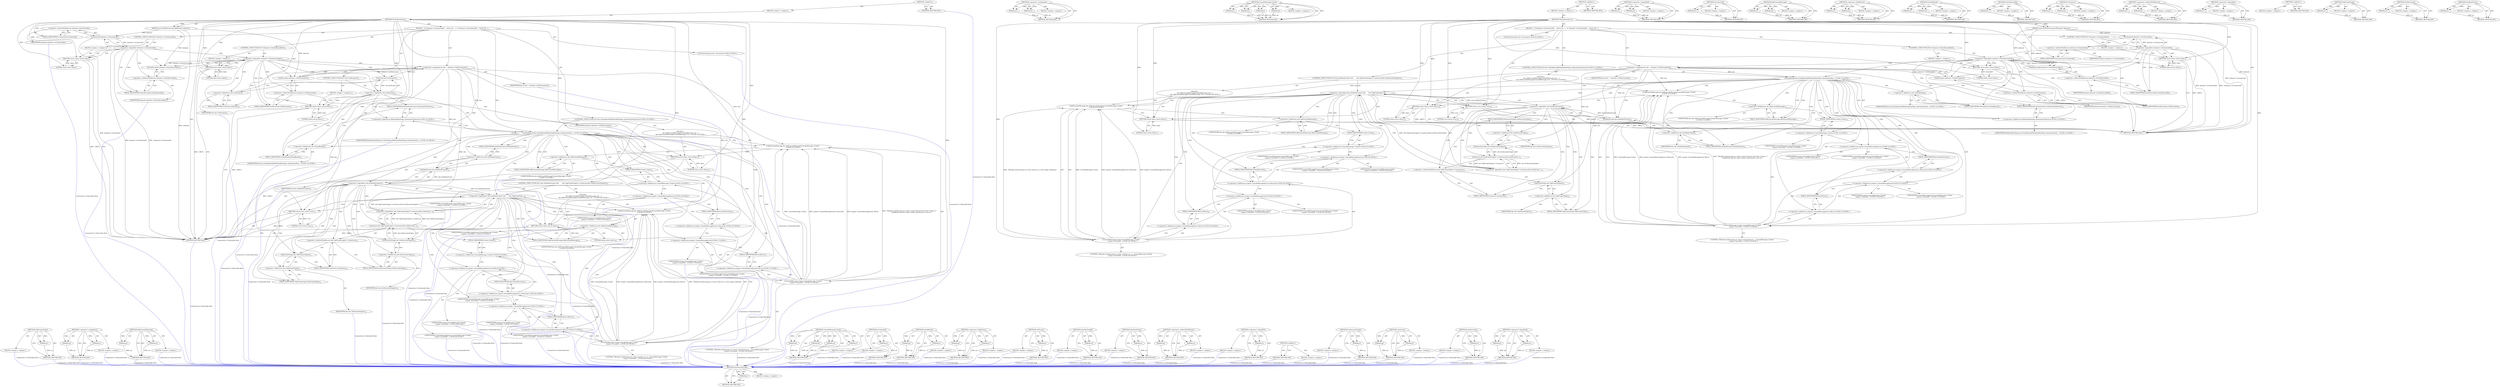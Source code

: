 digraph "&lt;operator&gt;.logicalAnd" {
vulnerable_206 [label=<(METHOD,GetSecurityOrigin)>];
vulnerable_207 [label=<(PARAM,p1)>];
vulnerable_208 [label=<(BLOCK,&lt;empty&gt;,&lt;empty&gt;)>];
vulnerable_209 [label=<(METHOD_RETURN,ANY)>];
vulnerable_157 [label=<(METHOD,&lt;operator&gt;.assignment)>];
vulnerable_158 [label=<(PARAM,p1)>];
vulnerable_159 [label=<(PARAM,p2)>];
vulnerable_160 [label=<(BLOCK,&lt;empty&gt;,&lt;empty&gt;)>];
vulnerable_161 [label=<(METHOD_RETURN,ANY)>];
vulnerable_181 [label=<(METHOD,ConsoleMessage.Create)>];
vulnerable_182 [label=<(PARAM,p1)>];
vulnerable_183 [label=<(PARAM,p2)>];
vulnerable_184 [label=<(PARAM,p3)>];
vulnerable_185 [label=<(PARAM,p4)>];
vulnerable_186 [label=<(BLOCK,&lt;empty&gt;,&lt;empty&gt;)>];
vulnerable_187 [label=<(METHOD_RETURN,ANY)>];
vulnerable_6 [label=<(METHOD,&lt;global&gt;)<SUB>1</SUB>>];
vulnerable_7 [label=<(BLOCK,&lt;empty&gt;,&lt;empty&gt;)<SUB>1</SUB>>];
vulnerable_8 [label=<(METHOD,ShouldAutofocus)<SUB>1</SUB>>];
vulnerable_9 [label=<(PARAM,const HTMLFormControlElement* element)<SUB>1</SUB>>];
vulnerable_10 [label=<(BLOCK,{
  if (!element-&gt;isConnected())
    return fal...,{
  if (!element-&gt;isConnected())
    return fal...)<SUB>1</SUB>>];
vulnerable_11 [label=<(CONTROL_STRUCTURE,IF,if (!element-&gt;isConnected()))<SUB>2</SUB>>];
vulnerable_12 [label=<(&lt;operator&gt;.logicalNot,!element-&gt;isConnected())<SUB>2</SUB>>];
vulnerable_13 [label=<(isConnected,element-&gt;isConnected())<SUB>2</SUB>>];
vulnerable_14 [label=<(&lt;operator&gt;.indirectFieldAccess,element-&gt;isConnected)<SUB>2</SUB>>];
vulnerable_15 [label=<(IDENTIFIER,element,element-&gt;isConnected())<SUB>2</SUB>>];
vulnerable_16 [label=<(FIELD_IDENTIFIER,isConnected,isConnected)<SUB>2</SUB>>];
vulnerable_17 [label=<(BLOCK,&lt;empty&gt;,&lt;empty&gt;)<SUB>3</SUB>>];
vulnerable_18 [label=<(RETURN,return false;,return false;)<SUB>3</SUB>>];
vulnerable_19 [label=<(LITERAL,false,return false;)<SUB>3</SUB>>];
vulnerable_20 [label=<(CONTROL_STRUCTURE,IF,if (!element-&gt;IsAutofocusable()))<SUB>4</SUB>>];
vulnerable_21 [label=<(&lt;operator&gt;.logicalNot,!element-&gt;IsAutofocusable())<SUB>4</SUB>>];
vulnerable_22 [label=<(IsAutofocusable,element-&gt;IsAutofocusable())<SUB>4</SUB>>];
vulnerable_23 [label=<(&lt;operator&gt;.indirectFieldAccess,element-&gt;IsAutofocusable)<SUB>4</SUB>>];
vulnerable_24 [label=<(IDENTIFIER,element,element-&gt;IsAutofocusable())<SUB>4</SUB>>];
vulnerable_25 [label=<(FIELD_IDENTIFIER,IsAutofocusable,IsAutofocusable)<SUB>4</SUB>>];
vulnerable_26 [label=<(BLOCK,&lt;empty&gt;,&lt;empty&gt;)<SUB>5</SUB>>];
vulnerable_27 [label=<(RETURN,return false;,return false;)<SUB>5</SUB>>];
vulnerable_28 [label=<(LITERAL,false,return false;)<SUB>5</SUB>>];
vulnerable_29 [label="<(LOCAL,Document doc: Document)<SUB>9</SUB>>"];
vulnerable_30 [label=<(&lt;operator&gt;.assignment,&amp; doc = element-&gt;GetDocument())<SUB>9</SUB>>];
vulnerable_31 [label=<(IDENTIFIER,doc,&amp; doc = element-&gt;GetDocument())<SUB>9</SUB>>];
vulnerable_32 [label=<(GetDocument,element-&gt;GetDocument())<SUB>9</SUB>>];
vulnerable_33 [label=<(&lt;operator&gt;.indirectFieldAccess,element-&gt;GetDocument)<SUB>9</SUB>>];
vulnerable_34 [label=<(IDENTIFIER,element,element-&gt;GetDocument())<SUB>9</SUB>>];
vulnerable_35 [label=<(FIELD_IDENTIFIER,GetDocument,GetDocument)<SUB>9</SUB>>];
vulnerable_36 [label="<(CONTROL_STRUCTURE,IF,if (doc.IsSandboxed(WebSandboxFlags::kAutomaticFeatures)))<SUB>12</SUB>>"];
vulnerable_37 [label="<(IsSandboxed,doc.IsSandboxed(WebSandboxFlags::kAutomaticFeat...)<SUB>12</SUB>>"];
vulnerable_38 [label=<(&lt;operator&gt;.fieldAccess,doc.IsSandboxed)<SUB>12</SUB>>];
vulnerable_39 [label="<(IDENTIFIER,doc,doc.IsSandboxed(WebSandboxFlags::kAutomaticFeat...)<SUB>12</SUB>>"];
vulnerable_40 [label=<(FIELD_IDENTIFIER,IsSandboxed,IsSandboxed)<SUB>12</SUB>>];
vulnerable_41 [label="<(&lt;operator&gt;.fieldAccess,WebSandboxFlags::kAutomaticFeatures)<SUB>12</SUB>>"];
vulnerable_42 [label="<(IDENTIFIER,WebSandboxFlags,doc.IsSandboxed(WebSandboxFlags::kAutomaticFeat...)<SUB>12</SUB>>"];
vulnerable_43 [label=<(FIELD_IDENTIFIER,kAutomaticFeatures,kAutomaticFeatures)<SUB>12</SUB>>];
vulnerable_44 [label="<(BLOCK,{
    doc.AddConsoleMessage(ConsoleMessage::Cre...,{
    doc.AddConsoleMessage(ConsoleMessage::Cre...)<SUB>12</SUB>>"];
vulnerable_45 [label="<(AddConsoleMessage,doc.AddConsoleMessage(ConsoleMessage::Create(
 ...)<SUB>13</SUB>>"];
vulnerable_46 [label=<(&lt;operator&gt;.fieldAccess,doc.AddConsoleMessage)<SUB>13</SUB>>];
vulnerable_47 [label="<(IDENTIFIER,doc,doc.AddConsoleMessage(ConsoleMessage::Create(
 ...)<SUB>13</SUB>>"];
vulnerable_48 [label=<(FIELD_IDENTIFIER,AddConsoleMessage,AddConsoleMessage)<SUB>13</SUB>>];
vulnerable_49 [label="<(ConsoleMessage.Create,ConsoleMessage::Create(
        mojom::ConsoleM...)<SUB>13</SUB>>"];
vulnerable_50 [label="<(&lt;operator&gt;.fieldAccess,ConsoleMessage::Create)<SUB>13</SUB>>"];
vulnerable_51 [label="<(IDENTIFIER,ConsoleMessage,ConsoleMessage::Create(
        mojom::ConsoleM...)<SUB>13</SUB>>"];
vulnerable_52 [label=<(FIELD_IDENTIFIER,Create,Create)<SUB>13</SUB>>];
vulnerable_53 [label="<(&lt;operator&gt;.fieldAccess,mojom::ConsoleMessageSource::kSecurity)<SUB>14</SUB>>"];
vulnerable_54 [label="<(&lt;operator&gt;.fieldAccess,mojom::ConsoleMessageSource)<SUB>14</SUB>>"];
vulnerable_55 [label="<(IDENTIFIER,mojom,ConsoleMessage::Create(
        mojom::ConsoleM...)<SUB>14</SUB>>"];
vulnerable_56 [label="<(IDENTIFIER,ConsoleMessageSource,ConsoleMessage::Create(
        mojom::ConsoleM...)<SUB>14</SUB>>"];
vulnerable_57 [label=<(FIELD_IDENTIFIER,kSecurity,kSecurity)<SUB>14</SUB>>];
vulnerable_58 [label="<(&lt;operator&gt;.fieldAccess,mojom::ConsoleMessageLevel::kError)<SUB>15</SUB>>"];
vulnerable_59 [label="<(&lt;operator&gt;.fieldAccess,mojom::ConsoleMessageLevel)<SUB>15</SUB>>"];
vulnerable_60 [label="<(IDENTIFIER,mojom,ConsoleMessage::Create(
        mojom::ConsoleM...)<SUB>15</SUB>>"];
vulnerable_61 [label="<(IDENTIFIER,ConsoleMessageLevel,ConsoleMessage::Create(
        mojom::ConsoleM...)<SUB>15</SUB>>"];
vulnerable_62 [label=<(FIELD_IDENTIFIER,kError,kError)<SUB>15</SUB>>];
vulnerable_63 [label="<(LITERAL,&quot;Blocked autofocusing on a form control because...,ConsoleMessage::Create(
        mojom::ConsoleM...)<SUB>16</SUB>>"];
vulnerable_64 [label=<(RETURN,return false;,return false;)<SUB>18</SUB>>];
vulnerable_65 [label=<(LITERAL,false,return false;)<SUB>18</SUB>>];
vulnerable_66 [label=<(CONTROL_STRUCTURE,IF,if (!doc.IsInMainFrame() &amp;&amp;
      !doc.TopFrameOrigin()-&gt;CanAccess(doc.GetSecurityOrigin())))<SUB>21</SUB>>];
vulnerable_67 [label=<(&lt;operator&gt;.logicalAnd,!doc.IsInMainFrame() &amp;&amp;
      !doc.TopFrameOrig...)<SUB>21</SUB>>];
vulnerable_68 [label=<(&lt;operator&gt;.logicalNot,!doc.IsInMainFrame())<SUB>21</SUB>>];
vulnerable_69 [label=<(IsInMainFrame,doc.IsInMainFrame())<SUB>21</SUB>>];
vulnerable_70 [label=<(&lt;operator&gt;.fieldAccess,doc.IsInMainFrame)<SUB>21</SUB>>];
vulnerable_71 [label=<(IDENTIFIER,doc,doc.IsInMainFrame())<SUB>21</SUB>>];
vulnerable_72 [label=<(FIELD_IDENTIFIER,IsInMainFrame,IsInMainFrame)<SUB>21</SUB>>];
vulnerable_73 [label=<(&lt;operator&gt;.logicalNot,!doc.TopFrameOrigin()-&gt;CanAccess(doc.GetSecurit...)<SUB>22</SUB>>];
vulnerable_74 [label=<(CanAccess,doc.TopFrameOrigin()-&gt;CanAccess(doc.GetSecurity...)<SUB>22</SUB>>];
vulnerable_75 [label=<(&lt;operator&gt;.indirectFieldAccess,doc.TopFrameOrigin()-&gt;CanAccess)<SUB>22</SUB>>];
vulnerable_76 [label=<(TopFrameOrigin,doc.TopFrameOrigin())<SUB>22</SUB>>];
vulnerable_77 [label=<(&lt;operator&gt;.fieldAccess,doc.TopFrameOrigin)<SUB>22</SUB>>];
vulnerable_78 [label=<(IDENTIFIER,doc,doc.TopFrameOrigin())<SUB>22</SUB>>];
vulnerable_79 [label=<(FIELD_IDENTIFIER,TopFrameOrigin,TopFrameOrigin)<SUB>22</SUB>>];
vulnerable_80 [label=<(FIELD_IDENTIFIER,CanAccess,CanAccess)<SUB>22</SUB>>];
vulnerable_81 [label=<(GetSecurityOrigin,doc.GetSecurityOrigin())<SUB>22</SUB>>];
vulnerable_82 [label=<(&lt;operator&gt;.fieldAccess,doc.GetSecurityOrigin)<SUB>22</SUB>>];
vulnerable_83 [label=<(IDENTIFIER,doc,doc.GetSecurityOrigin())<SUB>22</SUB>>];
vulnerable_84 [label=<(FIELD_IDENTIFIER,GetSecurityOrigin,GetSecurityOrigin)<SUB>22</SUB>>];
vulnerable_85 [label="<(BLOCK,{
    doc.AddConsoleMessage(ConsoleMessage::Cre...,{
    doc.AddConsoleMessage(ConsoleMessage::Cre...)<SUB>22</SUB>>"];
vulnerable_86 [label="<(AddConsoleMessage,doc.AddConsoleMessage(ConsoleMessage::Create(
 ...)<SUB>23</SUB>>"];
vulnerable_87 [label=<(&lt;operator&gt;.fieldAccess,doc.AddConsoleMessage)<SUB>23</SUB>>];
vulnerable_88 [label="<(IDENTIFIER,doc,doc.AddConsoleMessage(ConsoleMessage::Create(
 ...)<SUB>23</SUB>>"];
vulnerable_89 [label=<(FIELD_IDENTIFIER,AddConsoleMessage,AddConsoleMessage)<SUB>23</SUB>>];
vulnerable_90 [label="<(ConsoleMessage.Create,ConsoleMessage::Create(
        mojom::ConsoleM...)<SUB>23</SUB>>"];
vulnerable_91 [label="<(&lt;operator&gt;.fieldAccess,ConsoleMessage::Create)<SUB>23</SUB>>"];
vulnerable_92 [label="<(IDENTIFIER,ConsoleMessage,ConsoleMessage::Create(
        mojom::ConsoleM...)<SUB>23</SUB>>"];
vulnerable_93 [label=<(FIELD_IDENTIFIER,Create,Create)<SUB>23</SUB>>];
vulnerable_94 [label="<(&lt;operator&gt;.fieldAccess,mojom::ConsoleMessageSource::kSecurity)<SUB>24</SUB>>"];
vulnerable_95 [label="<(&lt;operator&gt;.fieldAccess,mojom::ConsoleMessageSource)<SUB>24</SUB>>"];
vulnerable_96 [label="<(IDENTIFIER,mojom,ConsoleMessage::Create(
        mojom::ConsoleM...)<SUB>24</SUB>>"];
vulnerable_97 [label="<(IDENTIFIER,ConsoleMessageSource,ConsoleMessage::Create(
        mojom::ConsoleM...)<SUB>24</SUB>>"];
vulnerable_98 [label=<(FIELD_IDENTIFIER,kSecurity,kSecurity)<SUB>24</SUB>>];
vulnerable_99 [label="<(&lt;operator&gt;.fieldAccess,mojom::ConsoleMessageLevel::kError)<SUB>25</SUB>>"];
vulnerable_100 [label="<(&lt;operator&gt;.fieldAccess,mojom::ConsoleMessageLevel)<SUB>25</SUB>>"];
vulnerable_101 [label="<(IDENTIFIER,mojom,ConsoleMessage::Create(
        mojom::ConsoleM...)<SUB>25</SUB>>"];
vulnerable_102 [label="<(IDENTIFIER,ConsoleMessageLevel,ConsoleMessage::Create(
        mojom::ConsoleM...)<SUB>25</SUB>>"];
vulnerable_103 [label=<(FIELD_IDENTIFIER,kError,kError)<SUB>25</SUB>>];
vulnerable_104 [label="<(LITERAL,&quot;Blocked autofocusing on a form control in a cr...,ConsoleMessage::Create(
        mojom::ConsoleM...)<SUB>26</SUB>>"];
vulnerable_105 [label=<(RETURN,return false;,return false;)<SUB>27</SUB>>];
vulnerable_106 [label=<(LITERAL,false,return false;)<SUB>27</SUB>>];
vulnerable_107 [label=<(RETURN,return true;,return true;)<SUB>30</SUB>>];
vulnerable_108 [label=<(LITERAL,true,return true;)<SUB>30</SUB>>];
vulnerable_109 [label=<(METHOD_RETURN,bool)<SUB>1</SUB>>];
vulnerable_111 [label=<(METHOD_RETURN,ANY)<SUB>1</SUB>>];
vulnerable_188 [label=<(METHOD,&lt;operator&gt;.logicalAnd)>];
vulnerable_189 [label=<(PARAM,p1)>];
vulnerable_190 [label=<(PARAM,p2)>];
vulnerable_191 [label=<(BLOCK,&lt;empty&gt;,&lt;empty&gt;)>];
vulnerable_192 [label=<(METHOD_RETURN,ANY)>];
vulnerable_144 [label=<(METHOD,isConnected)>];
vulnerable_145 [label=<(PARAM,p1)>];
vulnerable_146 [label=<(BLOCK,&lt;empty&gt;,&lt;empty&gt;)>];
vulnerable_147 [label=<(METHOD_RETURN,ANY)>];
vulnerable_176 [label=<(METHOD,AddConsoleMessage)>];
vulnerable_177 [label=<(PARAM,p1)>];
vulnerable_178 [label=<(PARAM,p2)>];
vulnerable_179 [label=<(BLOCK,&lt;empty&gt;,&lt;empty&gt;)>];
vulnerable_180 [label=<(METHOD_RETURN,ANY)>];
vulnerable_171 [label=<(METHOD,&lt;operator&gt;.fieldAccess)>];
vulnerable_172 [label=<(PARAM,p1)>];
vulnerable_173 [label=<(PARAM,p2)>];
vulnerable_174 [label=<(BLOCK,&lt;empty&gt;,&lt;empty&gt;)>];
vulnerable_175 [label=<(METHOD_RETURN,ANY)>];
vulnerable_166 [label=<(METHOD,IsSandboxed)>];
vulnerable_167 [label=<(PARAM,p1)>];
vulnerable_168 [label=<(PARAM,p2)>];
vulnerable_169 [label=<(BLOCK,&lt;empty&gt;,&lt;empty&gt;)>];
vulnerable_170 [label=<(METHOD_RETURN,ANY)>];
vulnerable_153 [label=<(METHOD,IsAutofocusable)>];
vulnerable_154 [label=<(PARAM,p1)>];
vulnerable_155 [label=<(BLOCK,&lt;empty&gt;,&lt;empty&gt;)>];
vulnerable_156 [label=<(METHOD_RETURN,ANY)>];
vulnerable_197 [label=<(METHOD,CanAccess)>];
vulnerable_198 [label=<(PARAM,p1)>];
vulnerable_199 [label=<(PARAM,p2)>];
vulnerable_200 [label=<(BLOCK,&lt;empty&gt;,&lt;empty&gt;)>];
vulnerable_201 [label=<(METHOD_RETURN,ANY)>];
vulnerable_148 [label=<(METHOD,&lt;operator&gt;.indirectFieldAccess)>];
vulnerable_149 [label=<(PARAM,p1)>];
vulnerable_150 [label=<(PARAM,p2)>];
vulnerable_151 [label=<(BLOCK,&lt;empty&gt;,&lt;empty&gt;)>];
vulnerable_152 [label=<(METHOD_RETURN,ANY)>];
vulnerable_140 [label=<(METHOD,&lt;operator&gt;.logicalNot)>];
vulnerable_141 [label=<(PARAM,p1)>];
vulnerable_142 [label=<(BLOCK,&lt;empty&gt;,&lt;empty&gt;)>];
vulnerable_143 [label=<(METHOD_RETURN,ANY)>];
vulnerable_134 [label=<(METHOD,&lt;global&gt;)<SUB>1</SUB>>];
vulnerable_135 [label=<(BLOCK,&lt;empty&gt;,&lt;empty&gt;)>];
vulnerable_136 [label=<(METHOD_RETURN,ANY)>];
vulnerable_202 [label=<(METHOD,TopFrameOrigin)>];
vulnerable_203 [label=<(PARAM,p1)>];
vulnerable_204 [label=<(BLOCK,&lt;empty&gt;,&lt;empty&gt;)>];
vulnerable_205 [label=<(METHOD_RETURN,ANY)>];
vulnerable_162 [label=<(METHOD,GetDocument)>];
vulnerable_163 [label=<(PARAM,p1)>];
vulnerable_164 [label=<(BLOCK,&lt;empty&gt;,&lt;empty&gt;)>];
vulnerable_165 [label=<(METHOD_RETURN,ANY)>];
vulnerable_193 [label=<(METHOD,IsInMainFrame)>];
vulnerable_194 [label=<(PARAM,p1)>];
vulnerable_195 [label=<(BLOCK,&lt;empty&gt;,&lt;empty&gt;)>];
vulnerable_196 [label=<(METHOD_RETURN,ANY)>];
fixed_215 [label=<(METHOD,TopFrameOrigin)>];
fixed_216 [label=<(PARAM,p1)>];
fixed_217 [label=<(BLOCK,&lt;empty&gt;,&lt;empty&gt;)>];
fixed_218 [label=<(METHOD_RETURN,ANY)>];
fixed_166 [label=<(METHOD,&lt;operator&gt;.assignment)>];
fixed_167 [label=<(PARAM,p1)>];
fixed_168 [label=<(PARAM,p2)>];
fixed_169 [label=<(BLOCK,&lt;empty&gt;,&lt;empty&gt;)>];
fixed_170 [label=<(METHOD_RETURN,ANY)>];
fixed_189 [label=<(METHOD,AddConsoleMessage)>];
fixed_190 [label=<(PARAM,p1)>];
fixed_191 [label=<(PARAM,p2)>];
fixed_192 [label=<(BLOCK,&lt;empty&gt;,&lt;empty&gt;)>];
fixed_193 [label=<(METHOD_RETURN,ANY)>];
fixed_6 [label=<(METHOD,&lt;global&gt;)<SUB>1</SUB>>];
fixed_7 [label=<(BLOCK,&lt;empty&gt;,&lt;empty&gt;)<SUB>1</SUB>>];
fixed_8 [label=<(METHOD,ShouldAutofocus)<SUB>1</SUB>>];
fixed_9 [label=<(PARAM,const HTMLFormControlElement* element)<SUB>1</SUB>>];
fixed_10 [label=<(BLOCK,{
  if (!element-&gt;isConnected())
    return fal...,{
  if (!element-&gt;isConnected())
    return fal...)<SUB>1</SUB>>];
fixed_11 [label=<(CONTROL_STRUCTURE,IF,if (!element-&gt;isConnected()))<SUB>2</SUB>>];
fixed_12 [label=<(&lt;operator&gt;.logicalNot,!element-&gt;isConnected())<SUB>2</SUB>>];
fixed_13 [label=<(isConnected,element-&gt;isConnected())<SUB>2</SUB>>];
fixed_14 [label=<(&lt;operator&gt;.indirectFieldAccess,element-&gt;isConnected)<SUB>2</SUB>>];
fixed_15 [label=<(IDENTIFIER,element,element-&gt;isConnected())<SUB>2</SUB>>];
fixed_16 [label=<(FIELD_IDENTIFIER,isConnected,isConnected)<SUB>2</SUB>>];
fixed_17 [label=<(BLOCK,&lt;empty&gt;,&lt;empty&gt;)<SUB>3</SUB>>];
fixed_18 [label=<(RETURN,return false;,return false;)<SUB>3</SUB>>];
fixed_19 [label=<(LITERAL,false,return false;)<SUB>3</SUB>>];
fixed_20 [label=<(CONTROL_STRUCTURE,IF,if (!element-&gt;IsAutofocusable()))<SUB>4</SUB>>];
fixed_21 [label=<(&lt;operator&gt;.logicalNot,!element-&gt;IsAutofocusable())<SUB>4</SUB>>];
fixed_22 [label=<(IsAutofocusable,element-&gt;IsAutofocusable())<SUB>4</SUB>>];
fixed_23 [label=<(&lt;operator&gt;.indirectFieldAccess,element-&gt;IsAutofocusable)<SUB>4</SUB>>];
fixed_24 [label=<(IDENTIFIER,element,element-&gt;IsAutofocusable())<SUB>4</SUB>>];
fixed_25 [label=<(FIELD_IDENTIFIER,IsAutofocusable,IsAutofocusable)<SUB>4</SUB>>];
fixed_26 [label=<(BLOCK,&lt;empty&gt;,&lt;empty&gt;)<SUB>5</SUB>>];
fixed_27 [label=<(RETURN,return false;,return false;)<SUB>5</SUB>>];
fixed_28 [label=<(LITERAL,false,return false;)<SUB>5</SUB>>];
fixed_29 [label="<(LOCAL,Document doc: Document)<SUB>9</SUB>>"];
fixed_30 [label=<(&lt;operator&gt;.assignment,&amp; doc = element-&gt;GetDocument())<SUB>9</SUB>>];
fixed_31 [label=<(IDENTIFIER,doc,&amp; doc = element-&gt;GetDocument())<SUB>9</SUB>>];
fixed_32 [label=<(GetDocument,element-&gt;GetDocument())<SUB>9</SUB>>];
fixed_33 [label=<(&lt;operator&gt;.indirectFieldAccess,element-&gt;GetDocument)<SUB>9</SUB>>];
fixed_34 [label=<(IDENTIFIER,element,element-&gt;GetDocument())<SUB>9</SUB>>];
fixed_35 [label=<(FIELD_IDENTIFIER,GetDocument,GetDocument)<SUB>9</SUB>>];
fixed_36 [label=<(CONTROL_STRUCTURE,IF,if (!doc.GetFrame()))<SUB>11</SUB>>];
fixed_37 [label=<(&lt;operator&gt;.logicalNot,!doc.GetFrame())<SUB>11</SUB>>];
fixed_38 [label=<(GetFrame,doc.GetFrame())<SUB>11</SUB>>];
fixed_39 [label=<(&lt;operator&gt;.fieldAccess,doc.GetFrame)<SUB>11</SUB>>];
fixed_40 [label=<(IDENTIFIER,doc,doc.GetFrame())<SUB>11</SUB>>];
fixed_41 [label=<(FIELD_IDENTIFIER,GetFrame,GetFrame)<SUB>11</SUB>>];
fixed_42 [label=<(BLOCK,&lt;empty&gt;,&lt;empty&gt;)<SUB>12</SUB>>];
fixed_43 [label=<(RETURN,return false;,return false;)<SUB>12</SUB>>];
fixed_44 [label=<(LITERAL,false,return false;)<SUB>12</SUB>>];
fixed_45 [label="<(CONTROL_STRUCTURE,IF,if (doc.IsSandboxed(WebSandboxFlags::kAutomaticFeatures)))<SUB>14</SUB>>"];
fixed_46 [label="<(IsSandboxed,doc.IsSandboxed(WebSandboxFlags::kAutomaticFeat...)<SUB>14</SUB>>"];
fixed_47 [label=<(&lt;operator&gt;.fieldAccess,doc.IsSandboxed)<SUB>14</SUB>>];
fixed_48 [label="<(IDENTIFIER,doc,doc.IsSandboxed(WebSandboxFlags::kAutomaticFeat...)<SUB>14</SUB>>"];
fixed_49 [label=<(FIELD_IDENTIFIER,IsSandboxed,IsSandboxed)<SUB>14</SUB>>];
fixed_50 [label="<(&lt;operator&gt;.fieldAccess,WebSandboxFlags::kAutomaticFeatures)<SUB>14</SUB>>"];
fixed_51 [label="<(IDENTIFIER,WebSandboxFlags,doc.IsSandboxed(WebSandboxFlags::kAutomaticFeat...)<SUB>14</SUB>>"];
fixed_52 [label=<(FIELD_IDENTIFIER,kAutomaticFeatures,kAutomaticFeatures)<SUB>14</SUB>>];
fixed_53 [label="<(BLOCK,{
    doc.AddConsoleMessage(ConsoleMessage::Cre...,{
    doc.AddConsoleMessage(ConsoleMessage::Cre...)<SUB>14</SUB>>"];
fixed_54 [label="<(AddConsoleMessage,doc.AddConsoleMessage(ConsoleMessage::Create(
 ...)<SUB>15</SUB>>"];
fixed_55 [label=<(&lt;operator&gt;.fieldAccess,doc.AddConsoleMessage)<SUB>15</SUB>>];
fixed_56 [label="<(IDENTIFIER,doc,doc.AddConsoleMessage(ConsoleMessage::Create(
 ...)<SUB>15</SUB>>"];
fixed_57 [label=<(FIELD_IDENTIFIER,AddConsoleMessage,AddConsoleMessage)<SUB>15</SUB>>];
fixed_58 [label="<(ConsoleMessage.Create,ConsoleMessage::Create(
        mojom::ConsoleM...)<SUB>15</SUB>>"];
fixed_59 [label="<(&lt;operator&gt;.fieldAccess,ConsoleMessage::Create)<SUB>15</SUB>>"];
fixed_60 [label="<(IDENTIFIER,ConsoleMessage,ConsoleMessage::Create(
        mojom::ConsoleM...)<SUB>15</SUB>>"];
fixed_61 [label=<(FIELD_IDENTIFIER,Create,Create)<SUB>15</SUB>>];
fixed_62 [label="<(&lt;operator&gt;.fieldAccess,mojom::ConsoleMessageSource::kSecurity)<SUB>16</SUB>>"];
fixed_63 [label="<(&lt;operator&gt;.fieldAccess,mojom::ConsoleMessageSource)<SUB>16</SUB>>"];
fixed_64 [label="<(IDENTIFIER,mojom,ConsoleMessage::Create(
        mojom::ConsoleM...)<SUB>16</SUB>>"];
fixed_65 [label="<(IDENTIFIER,ConsoleMessageSource,ConsoleMessage::Create(
        mojom::ConsoleM...)<SUB>16</SUB>>"];
fixed_66 [label=<(FIELD_IDENTIFIER,kSecurity,kSecurity)<SUB>16</SUB>>];
fixed_67 [label="<(&lt;operator&gt;.fieldAccess,mojom::ConsoleMessageLevel::kError)<SUB>17</SUB>>"];
fixed_68 [label="<(&lt;operator&gt;.fieldAccess,mojom::ConsoleMessageLevel)<SUB>17</SUB>>"];
fixed_69 [label="<(IDENTIFIER,mojom,ConsoleMessage::Create(
        mojom::ConsoleM...)<SUB>17</SUB>>"];
fixed_70 [label="<(IDENTIFIER,ConsoleMessageLevel,ConsoleMessage::Create(
        mojom::ConsoleM...)<SUB>17</SUB>>"];
fixed_71 [label=<(FIELD_IDENTIFIER,kError,kError)<SUB>17</SUB>>];
fixed_72 [label="<(LITERAL,&quot;Blocked autofocusing on a form control because...,ConsoleMessage::Create(
        mojom::ConsoleM...)<SUB>18</SUB>>"];
fixed_73 [label=<(RETURN,return false;,return false;)<SUB>20</SUB>>];
fixed_74 [label=<(LITERAL,false,return false;)<SUB>20</SUB>>];
fixed_75 [label=<(CONTROL_STRUCTURE,IF,if (!doc.IsInMainFrame() &amp;&amp;
      !doc.TopFrameOrigin()-&gt;CanAccess(doc.GetSecurityOrigin())))<SUB>23</SUB>>];
fixed_76 [label=<(&lt;operator&gt;.logicalAnd,!doc.IsInMainFrame() &amp;&amp;
      !doc.TopFrameOrig...)<SUB>23</SUB>>];
fixed_77 [label=<(&lt;operator&gt;.logicalNot,!doc.IsInMainFrame())<SUB>23</SUB>>];
fixed_78 [label=<(IsInMainFrame,doc.IsInMainFrame())<SUB>23</SUB>>];
fixed_79 [label=<(&lt;operator&gt;.fieldAccess,doc.IsInMainFrame)<SUB>23</SUB>>];
fixed_80 [label=<(IDENTIFIER,doc,doc.IsInMainFrame())<SUB>23</SUB>>];
fixed_81 [label=<(FIELD_IDENTIFIER,IsInMainFrame,IsInMainFrame)<SUB>23</SUB>>];
fixed_82 [label=<(&lt;operator&gt;.logicalNot,!doc.TopFrameOrigin()-&gt;CanAccess(doc.GetSecurit...)<SUB>24</SUB>>];
fixed_83 [label=<(CanAccess,doc.TopFrameOrigin()-&gt;CanAccess(doc.GetSecurity...)<SUB>24</SUB>>];
fixed_84 [label=<(&lt;operator&gt;.indirectFieldAccess,doc.TopFrameOrigin()-&gt;CanAccess)<SUB>24</SUB>>];
fixed_85 [label=<(TopFrameOrigin,doc.TopFrameOrigin())<SUB>24</SUB>>];
fixed_86 [label=<(&lt;operator&gt;.fieldAccess,doc.TopFrameOrigin)<SUB>24</SUB>>];
fixed_87 [label=<(IDENTIFIER,doc,doc.TopFrameOrigin())<SUB>24</SUB>>];
fixed_88 [label=<(FIELD_IDENTIFIER,TopFrameOrigin,TopFrameOrigin)<SUB>24</SUB>>];
fixed_89 [label=<(FIELD_IDENTIFIER,CanAccess,CanAccess)<SUB>24</SUB>>];
fixed_90 [label=<(GetSecurityOrigin,doc.GetSecurityOrigin())<SUB>24</SUB>>];
fixed_91 [label=<(&lt;operator&gt;.fieldAccess,doc.GetSecurityOrigin)<SUB>24</SUB>>];
fixed_92 [label=<(IDENTIFIER,doc,doc.GetSecurityOrigin())<SUB>24</SUB>>];
fixed_93 [label=<(FIELD_IDENTIFIER,GetSecurityOrigin,GetSecurityOrigin)<SUB>24</SUB>>];
fixed_94 [label="<(BLOCK,{
    doc.AddConsoleMessage(ConsoleMessage::Cre...,{
    doc.AddConsoleMessage(ConsoleMessage::Cre...)<SUB>24</SUB>>"];
fixed_95 [label="<(AddConsoleMessage,doc.AddConsoleMessage(ConsoleMessage::Create(
 ...)<SUB>25</SUB>>"];
fixed_96 [label=<(&lt;operator&gt;.fieldAccess,doc.AddConsoleMessage)<SUB>25</SUB>>];
fixed_97 [label="<(IDENTIFIER,doc,doc.AddConsoleMessage(ConsoleMessage::Create(
 ...)<SUB>25</SUB>>"];
fixed_98 [label=<(FIELD_IDENTIFIER,AddConsoleMessage,AddConsoleMessage)<SUB>25</SUB>>];
fixed_99 [label="<(ConsoleMessage.Create,ConsoleMessage::Create(
        mojom::ConsoleM...)<SUB>25</SUB>>"];
fixed_100 [label="<(&lt;operator&gt;.fieldAccess,ConsoleMessage::Create)<SUB>25</SUB>>"];
fixed_101 [label="<(IDENTIFIER,ConsoleMessage,ConsoleMessage::Create(
        mojom::ConsoleM...)<SUB>25</SUB>>"];
fixed_102 [label=<(FIELD_IDENTIFIER,Create,Create)<SUB>25</SUB>>];
fixed_103 [label="<(&lt;operator&gt;.fieldAccess,mojom::ConsoleMessageSource::kSecurity)<SUB>26</SUB>>"];
fixed_104 [label="<(&lt;operator&gt;.fieldAccess,mojom::ConsoleMessageSource)<SUB>26</SUB>>"];
fixed_105 [label="<(IDENTIFIER,mojom,ConsoleMessage::Create(
        mojom::ConsoleM...)<SUB>26</SUB>>"];
fixed_106 [label="<(IDENTIFIER,ConsoleMessageSource,ConsoleMessage::Create(
        mojom::ConsoleM...)<SUB>26</SUB>>"];
fixed_107 [label=<(FIELD_IDENTIFIER,kSecurity,kSecurity)<SUB>26</SUB>>];
fixed_108 [label="<(&lt;operator&gt;.fieldAccess,mojom::ConsoleMessageLevel::kError)<SUB>27</SUB>>"];
fixed_109 [label="<(&lt;operator&gt;.fieldAccess,mojom::ConsoleMessageLevel)<SUB>27</SUB>>"];
fixed_110 [label="<(IDENTIFIER,mojom,ConsoleMessage::Create(
        mojom::ConsoleM...)<SUB>27</SUB>>"];
fixed_111 [label="<(IDENTIFIER,ConsoleMessageLevel,ConsoleMessage::Create(
        mojom::ConsoleM...)<SUB>27</SUB>>"];
fixed_112 [label=<(FIELD_IDENTIFIER,kError,kError)<SUB>27</SUB>>];
fixed_113 [label="<(LITERAL,&quot;Blocked autofocusing on a form control in a cr...,ConsoleMessage::Create(
        mojom::ConsoleM...)<SUB>28</SUB>>"];
fixed_114 [label=<(RETURN,return false;,return false;)<SUB>29</SUB>>];
fixed_115 [label=<(LITERAL,false,return false;)<SUB>29</SUB>>];
fixed_116 [label=<(RETURN,return true;,return true;)<SUB>32</SUB>>];
fixed_117 [label=<(LITERAL,true,return true;)<SUB>32</SUB>>];
fixed_118 [label=<(METHOD_RETURN,bool)<SUB>1</SUB>>];
fixed_120 [label=<(METHOD_RETURN,ANY)<SUB>1</SUB>>];
fixed_194 [label=<(METHOD,ConsoleMessage.Create)>];
fixed_195 [label=<(PARAM,p1)>];
fixed_196 [label=<(PARAM,p2)>];
fixed_197 [label=<(PARAM,p3)>];
fixed_198 [label=<(PARAM,p4)>];
fixed_199 [label=<(BLOCK,&lt;empty&gt;,&lt;empty&gt;)>];
fixed_200 [label=<(METHOD_RETURN,ANY)>];
fixed_153 [label=<(METHOD,isConnected)>];
fixed_154 [label=<(PARAM,p1)>];
fixed_155 [label=<(BLOCK,&lt;empty&gt;,&lt;empty&gt;)>];
fixed_156 [label=<(METHOD_RETURN,ANY)>];
fixed_184 [label=<(METHOD,IsSandboxed)>];
fixed_185 [label=<(PARAM,p1)>];
fixed_186 [label=<(PARAM,p2)>];
fixed_187 [label=<(BLOCK,&lt;empty&gt;,&lt;empty&gt;)>];
fixed_188 [label=<(METHOD_RETURN,ANY)>];
fixed_179 [label=<(METHOD,&lt;operator&gt;.fieldAccess)>];
fixed_180 [label=<(PARAM,p1)>];
fixed_181 [label=<(PARAM,p2)>];
fixed_182 [label=<(BLOCK,&lt;empty&gt;,&lt;empty&gt;)>];
fixed_183 [label=<(METHOD_RETURN,ANY)>];
fixed_175 [label=<(METHOD,GetFrame)>];
fixed_176 [label=<(PARAM,p1)>];
fixed_177 [label=<(BLOCK,&lt;empty&gt;,&lt;empty&gt;)>];
fixed_178 [label=<(METHOD_RETURN,ANY)>];
fixed_162 [label=<(METHOD,IsAutofocusable)>];
fixed_163 [label=<(PARAM,p1)>];
fixed_164 [label=<(BLOCK,&lt;empty&gt;,&lt;empty&gt;)>];
fixed_165 [label=<(METHOD_RETURN,ANY)>];
fixed_206 [label=<(METHOD,IsInMainFrame)>];
fixed_207 [label=<(PARAM,p1)>];
fixed_208 [label=<(BLOCK,&lt;empty&gt;,&lt;empty&gt;)>];
fixed_209 [label=<(METHOD_RETURN,ANY)>];
fixed_157 [label=<(METHOD,&lt;operator&gt;.indirectFieldAccess)>];
fixed_158 [label=<(PARAM,p1)>];
fixed_159 [label=<(PARAM,p2)>];
fixed_160 [label=<(BLOCK,&lt;empty&gt;,&lt;empty&gt;)>];
fixed_161 [label=<(METHOD_RETURN,ANY)>];
fixed_149 [label=<(METHOD,&lt;operator&gt;.logicalNot)>];
fixed_150 [label=<(PARAM,p1)>];
fixed_151 [label=<(BLOCK,&lt;empty&gt;,&lt;empty&gt;)>];
fixed_152 [label=<(METHOD_RETURN,ANY)>];
fixed_143 [label=<(METHOD,&lt;global&gt;)<SUB>1</SUB>>];
fixed_144 [label=<(BLOCK,&lt;empty&gt;,&lt;empty&gt;)>];
fixed_145 [label=<(METHOD_RETURN,ANY)>];
fixed_219 [label=<(METHOD,GetSecurityOrigin)>];
fixed_220 [label=<(PARAM,p1)>];
fixed_221 [label=<(BLOCK,&lt;empty&gt;,&lt;empty&gt;)>];
fixed_222 [label=<(METHOD_RETURN,ANY)>];
fixed_210 [label=<(METHOD,CanAccess)>];
fixed_211 [label=<(PARAM,p1)>];
fixed_212 [label=<(PARAM,p2)>];
fixed_213 [label=<(BLOCK,&lt;empty&gt;,&lt;empty&gt;)>];
fixed_214 [label=<(METHOD_RETURN,ANY)>];
fixed_171 [label=<(METHOD,GetDocument)>];
fixed_172 [label=<(PARAM,p1)>];
fixed_173 [label=<(BLOCK,&lt;empty&gt;,&lt;empty&gt;)>];
fixed_174 [label=<(METHOD_RETURN,ANY)>];
fixed_201 [label=<(METHOD,&lt;operator&gt;.logicalAnd)>];
fixed_202 [label=<(PARAM,p1)>];
fixed_203 [label=<(PARAM,p2)>];
fixed_204 [label=<(BLOCK,&lt;empty&gt;,&lt;empty&gt;)>];
fixed_205 [label=<(METHOD_RETURN,ANY)>];
vulnerable_206 -> vulnerable_207  [key=0, label="AST: "];
vulnerable_206 -> vulnerable_207  [key=1, label="DDG: "];
vulnerable_206 -> vulnerable_208  [key=0, label="AST: "];
vulnerable_206 -> vulnerable_209  [key=0, label="AST: "];
vulnerable_206 -> vulnerable_209  [key=1, label="CFG: "];
vulnerable_207 -> vulnerable_209  [key=0, label="DDG: p1"];
vulnerable_157 -> vulnerable_158  [key=0, label="AST: "];
vulnerable_157 -> vulnerable_158  [key=1, label="DDG: "];
vulnerable_157 -> vulnerable_160  [key=0, label="AST: "];
vulnerable_157 -> vulnerable_159  [key=0, label="AST: "];
vulnerable_157 -> vulnerable_159  [key=1, label="DDG: "];
vulnerable_157 -> vulnerable_161  [key=0, label="AST: "];
vulnerable_157 -> vulnerable_161  [key=1, label="CFG: "];
vulnerable_158 -> vulnerable_161  [key=0, label="DDG: p1"];
vulnerable_159 -> vulnerable_161  [key=0, label="DDG: p2"];
vulnerable_181 -> vulnerable_182  [key=0, label="AST: "];
vulnerable_181 -> vulnerable_182  [key=1, label="DDG: "];
vulnerable_181 -> vulnerable_186  [key=0, label="AST: "];
vulnerable_181 -> vulnerable_183  [key=0, label="AST: "];
vulnerable_181 -> vulnerable_183  [key=1, label="DDG: "];
vulnerable_181 -> vulnerable_187  [key=0, label="AST: "];
vulnerable_181 -> vulnerable_187  [key=1, label="CFG: "];
vulnerable_181 -> vulnerable_184  [key=0, label="AST: "];
vulnerable_181 -> vulnerable_184  [key=1, label="DDG: "];
vulnerable_181 -> vulnerable_185  [key=0, label="AST: "];
vulnerable_181 -> vulnerable_185  [key=1, label="DDG: "];
vulnerable_182 -> vulnerable_187  [key=0, label="DDG: p1"];
vulnerable_183 -> vulnerable_187  [key=0, label="DDG: p2"];
vulnerable_184 -> vulnerable_187  [key=0, label="DDG: p3"];
vulnerable_185 -> vulnerable_187  [key=0, label="DDG: p4"];
vulnerable_6 -> vulnerable_7  [key=0, label="AST: "];
vulnerable_6 -> vulnerable_111  [key=0, label="AST: "];
vulnerable_6 -> vulnerable_111  [key=1, label="CFG: "];
vulnerable_7 -> vulnerable_8  [key=0, label="AST: "];
vulnerable_8 -> vulnerable_9  [key=0, label="AST: "];
vulnerable_8 -> vulnerable_9  [key=1, label="DDG: "];
vulnerable_8 -> vulnerable_10  [key=0, label="AST: "];
vulnerable_8 -> vulnerable_109  [key=0, label="AST: "];
vulnerable_8 -> vulnerable_16  [key=0, label="CFG: "];
vulnerable_8 -> vulnerable_107  [key=0, label="DDG: "];
vulnerable_8 -> vulnerable_108  [key=0, label="DDG: "];
vulnerable_8 -> vulnerable_18  [key=0, label="DDG: "];
vulnerable_8 -> vulnerable_27  [key=0, label="DDG: "];
vulnerable_8 -> vulnerable_64  [key=0, label="DDG: "];
vulnerable_8 -> vulnerable_105  [key=0, label="DDG: "];
vulnerable_8 -> vulnerable_19  [key=0, label="DDG: "];
vulnerable_8 -> vulnerable_28  [key=0, label="DDG: "];
vulnerable_8 -> vulnerable_65  [key=0, label="DDG: "];
vulnerable_8 -> vulnerable_106  [key=0, label="DDG: "];
vulnerable_8 -> vulnerable_49  [key=0, label="DDG: "];
vulnerable_8 -> vulnerable_90  [key=0, label="DDG: "];
vulnerable_9 -> vulnerable_109  [key=0, label="DDG: element"];
vulnerable_9 -> vulnerable_32  [key=0, label="DDG: element"];
vulnerable_9 -> vulnerable_13  [key=0, label="DDG: element"];
vulnerable_9 -> vulnerable_22  [key=0, label="DDG: element"];
vulnerable_10 -> vulnerable_11  [key=0, label="AST: "];
vulnerable_10 -> vulnerable_20  [key=0, label="AST: "];
vulnerable_10 -> vulnerable_29  [key=0, label="AST: "];
vulnerable_10 -> vulnerable_30  [key=0, label="AST: "];
vulnerable_10 -> vulnerable_36  [key=0, label="AST: "];
vulnerable_10 -> vulnerable_66  [key=0, label="AST: "];
vulnerable_10 -> vulnerable_107  [key=0, label="AST: "];
vulnerable_11 -> vulnerable_12  [key=0, label="AST: "];
vulnerable_11 -> vulnerable_17  [key=0, label="AST: "];
vulnerable_12 -> vulnerable_13  [key=0, label="AST: "];
vulnerable_12 -> vulnerable_18  [key=0, label="CFG: "];
vulnerable_12 -> vulnerable_18  [key=1, label="CDG: "];
vulnerable_12 -> vulnerable_25  [key=0, label="CFG: "];
vulnerable_12 -> vulnerable_25  [key=1, label="CDG: "];
vulnerable_12 -> vulnerable_109  [key=0, label="DDG: element-&gt;isConnected()"];
vulnerable_12 -> vulnerable_109  [key=1, label="DDG: !element-&gt;isConnected()"];
vulnerable_12 -> vulnerable_21  [key=0, label="CDG: "];
vulnerable_12 -> vulnerable_22  [key=0, label="CDG: "];
vulnerable_12 -> vulnerable_23  [key=0, label="CDG: "];
vulnerable_13 -> vulnerable_14  [key=0, label="AST: "];
vulnerable_13 -> vulnerable_12  [key=0, label="CFG: "];
vulnerable_13 -> vulnerable_12  [key=1, label="DDG: element-&gt;isConnected"];
vulnerable_13 -> vulnerable_109  [key=0, label="DDG: element-&gt;isConnected"];
vulnerable_14 -> vulnerable_15  [key=0, label="AST: "];
vulnerable_14 -> vulnerable_16  [key=0, label="AST: "];
vulnerable_14 -> vulnerable_13  [key=0, label="CFG: "];
vulnerable_16 -> vulnerable_14  [key=0, label="CFG: "];
vulnerable_17 -> vulnerable_18  [key=0, label="AST: "];
vulnerable_18 -> vulnerable_19  [key=0, label="AST: "];
vulnerable_18 -> vulnerable_109  [key=0, label="CFG: "];
vulnerable_18 -> vulnerable_109  [key=1, label="DDG: &lt;RET&gt;"];
vulnerable_19 -> vulnerable_18  [key=0, label="DDG: false"];
vulnerable_20 -> vulnerable_21  [key=0, label="AST: "];
vulnerable_20 -> vulnerable_26  [key=0, label="AST: "];
vulnerable_21 -> vulnerable_22  [key=0, label="AST: "];
vulnerable_21 -> vulnerable_27  [key=0, label="CFG: "];
vulnerable_21 -> vulnerable_27  [key=1, label="CDG: "];
vulnerable_21 -> vulnerable_35  [key=0, label="CFG: "];
vulnerable_21 -> vulnerable_35  [key=1, label="CDG: "];
vulnerable_21 -> vulnerable_30  [key=0, label="CDG: "];
vulnerable_21 -> vulnerable_32  [key=0, label="CDG: "];
vulnerable_21 -> vulnerable_37  [key=0, label="CDG: "];
vulnerable_21 -> vulnerable_38  [key=0, label="CDG: "];
vulnerable_21 -> vulnerable_40  [key=0, label="CDG: "];
vulnerable_21 -> vulnerable_43  [key=0, label="CDG: "];
vulnerable_21 -> vulnerable_33  [key=0, label="CDG: "];
vulnerable_21 -> vulnerable_41  [key=0, label="CDG: "];
vulnerable_22 -> vulnerable_23  [key=0, label="AST: "];
vulnerable_22 -> vulnerable_21  [key=0, label="CFG: "];
vulnerable_22 -> vulnerable_21  [key=1, label="DDG: element-&gt;IsAutofocusable"];
vulnerable_23 -> vulnerable_24  [key=0, label="AST: "];
vulnerable_23 -> vulnerable_25  [key=0, label="AST: "];
vulnerable_23 -> vulnerable_22  [key=0, label="CFG: "];
vulnerable_25 -> vulnerable_23  [key=0, label="CFG: "];
vulnerable_26 -> vulnerable_27  [key=0, label="AST: "];
vulnerable_27 -> vulnerable_28  [key=0, label="AST: "];
vulnerable_27 -> vulnerable_109  [key=0, label="CFG: "];
vulnerable_27 -> vulnerable_109  [key=1, label="DDG: &lt;RET&gt;"];
vulnerable_28 -> vulnerable_27  [key=0, label="DDG: false"];
vulnerable_30 -> vulnerable_31  [key=0, label="AST: "];
vulnerable_30 -> vulnerable_32  [key=0, label="AST: "];
vulnerable_30 -> vulnerable_40  [key=0, label="CFG: "];
vulnerable_30 -> vulnerable_37  [key=0, label="DDG: doc"];
vulnerable_30 -> vulnerable_45  [key=0, label="DDG: doc"];
vulnerable_30 -> vulnerable_86  [key=0, label="DDG: doc"];
vulnerable_30 -> vulnerable_69  [key=0, label="DDG: doc"];
vulnerable_30 -> vulnerable_81  [key=0, label="DDG: doc"];
vulnerable_30 -> vulnerable_76  [key=0, label="DDG: doc"];
vulnerable_32 -> vulnerable_33  [key=0, label="AST: "];
vulnerable_32 -> vulnerable_30  [key=0, label="CFG: "];
vulnerable_32 -> vulnerable_30  [key=1, label="DDG: element-&gt;GetDocument"];
vulnerable_33 -> vulnerable_34  [key=0, label="AST: "];
vulnerable_33 -> vulnerable_35  [key=0, label="AST: "];
vulnerable_33 -> vulnerable_32  [key=0, label="CFG: "];
vulnerable_35 -> vulnerable_33  [key=0, label="CFG: "];
vulnerable_36 -> vulnerable_37  [key=0, label="AST: "];
vulnerable_36 -> vulnerable_44  [key=0, label="AST: "];
vulnerable_37 -> vulnerable_38  [key=0, label="AST: "];
vulnerable_37 -> vulnerable_41  [key=0, label="AST: "];
vulnerable_37 -> vulnerable_48  [key=0, label="CFG: "];
vulnerable_37 -> vulnerable_48  [key=1, label="CDG: "];
vulnerable_37 -> vulnerable_72  [key=0, label="CFG: "];
vulnerable_37 -> vulnerable_72  [key=1, label="CDG: "];
vulnerable_37 -> vulnerable_68  [key=0, label="CDG: "];
vulnerable_37 -> vulnerable_49  [key=0, label="CDG: "];
vulnerable_37 -> vulnerable_64  [key=0, label="CDG: "];
vulnerable_37 -> vulnerable_57  [key=0, label="CDG: "];
vulnerable_37 -> vulnerable_52  [key=0, label="CDG: "];
vulnerable_37 -> vulnerable_46  [key=0, label="CDG: "];
vulnerable_37 -> vulnerable_69  [key=0, label="CDG: "];
vulnerable_37 -> vulnerable_67  [key=0, label="CDG: "];
vulnerable_37 -> vulnerable_45  [key=0, label="CDG: "];
vulnerable_37 -> vulnerable_50  [key=0, label="CDG: "];
vulnerable_37 -> vulnerable_59  [key=0, label="CDG: "];
vulnerable_37 -> vulnerable_54  [key=0, label="CDG: "];
vulnerable_37 -> vulnerable_58  [key=0, label="CDG: "];
vulnerable_37 -> vulnerable_53  [key=0, label="CDG: "];
vulnerable_37 -> vulnerable_70  [key=0, label="CDG: "];
vulnerable_37 -> vulnerable_62  [key=0, label="CDG: "];
vulnerable_38 -> vulnerable_39  [key=0, label="AST: "];
vulnerable_38 -> vulnerable_40  [key=0, label="AST: "];
vulnerable_38 -> vulnerable_43  [key=0, label="CFG: "];
vulnerable_40 -> vulnerable_38  [key=0, label="CFG: "];
vulnerable_41 -> vulnerable_42  [key=0, label="AST: "];
vulnerable_41 -> vulnerable_43  [key=0, label="AST: "];
vulnerable_41 -> vulnerable_37  [key=0, label="CFG: "];
vulnerable_43 -> vulnerable_41  [key=0, label="CFG: "];
vulnerable_44 -> vulnerable_45  [key=0, label="AST: "];
vulnerable_44 -> vulnerable_64  [key=0, label="AST: "];
vulnerable_45 -> vulnerable_46  [key=0, label="AST: "];
vulnerable_45 -> vulnerable_49  [key=0, label="AST: "];
vulnerable_45 -> vulnerable_64  [key=0, label="CFG: "];
vulnerable_46 -> vulnerable_47  [key=0, label="AST: "];
vulnerable_46 -> vulnerable_48  [key=0, label="AST: "];
vulnerable_46 -> vulnerable_52  [key=0, label="CFG: "];
vulnerable_48 -> vulnerable_46  [key=0, label="CFG: "];
vulnerable_49 -> vulnerable_50  [key=0, label="AST: "];
vulnerable_49 -> vulnerable_53  [key=0, label="AST: "];
vulnerable_49 -> vulnerable_58  [key=0, label="AST: "];
vulnerable_49 -> vulnerable_63  [key=0, label="AST: "];
vulnerable_49 -> vulnerable_45  [key=0, label="CFG: "];
vulnerable_49 -> vulnerable_45  [key=1, label="DDG: ConsoleMessage::Create"];
vulnerable_49 -> vulnerable_45  [key=2, label="DDG: mojom::ConsoleMessageSource::kSecurity"];
vulnerable_49 -> vulnerable_45  [key=3, label="DDG: mojom::ConsoleMessageLevel::kError"];
vulnerable_49 -> vulnerable_45  [key=4, label="DDG: &quot;Blocked autofocusing on a form control because the form's frame is &quot;
        &quot;sandboxed and the 'allow-scripts' permission is not set.&quot;"];
vulnerable_50 -> vulnerable_51  [key=0, label="AST: "];
vulnerable_50 -> vulnerable_52  [key=0, label="AST: "];
vulnerable_50 -> vulnerable_54  [key=0, label="CFG: "];
vulnerable_52 -> vulnerable_50  [key=0, label="CFG: "];
vulnerable_53 -> vulnerable_54  [key=0, label="AST: "];
vulnerable_53 -> vulnerable_57  [key=0, label="AST: "];
vulnerable_53 -> vulnerable_59  [key=0, label="CFG: "];
vulnerable_54 -> vulnerable_55  [key=0, label="AST: "];
vulnerable_54 -> vulnerable_56  [key=0, label="AST: "];
vulnerable_54 -> vulnerable_57  [key=0, label="CFG: "];
vulnerable_57 -> vulnerable_53  [key=0, label="CFG: "];
vulnerable_58 -> vulnerable_59  [key=0, label="AST: "];
vulnerable_58 -> vulnerable_62  [key=0, label="AST: "];
vulnerable_58 -> vulnerable_49  [key=0, label="CFG: "];
vulnerable_59 -> vulnerable_60  [key=0, label="AST: "];
vulnerable_59 -> vulnerable_61  [key=0, label="AST: "];
vulnerable_59 -> vulnerable_62  [key=0, label="CFG: "];
vulnerable_62 -> vulnerable_58  [key=0, label="CFG: "];
vulnerable_64 -> vulnerable_65  [key=0, label="AST: "];
vulnerable_64 -> vulnerable_109  [key=0, label="CFG: "];
vulnerable_64 -> vulnerable_109  [key=1, label="DDG: &lt;RET&gt;"];
vulnerable_65 -> vulnerable_64  [key=0, label="DDG: false"];
vulnerable_66 -> vulnerable_67  [key=0, label="AST: "];
vulnerable_66 -> vulnerable_85  [key=0, label="AST: "];
vulnerable_67 -> vulnerable_68  [key=0, label="AST: "];
vulnerable_67 -> vulnerable_73  [key=0, label="AST: "];
vulnerable_67 -> vulnerable_89  [key=0, label="CFG: "];
vulnerable_67 -> vulnerable_89  [key=1, label="CDG: "];
vulnerable_67 -> vulnerable_107  [key=0, label="CFG: "];
vulnerable_67 -> vulnerable_107  [key=1, label="CDG: "];
vulnerable_67 -> vulnerable_94  [key=0, label="CDG: "];
vulnerable_67 -> vulnerable_98  [key=0, label="CDG: "];
vulnerable_67 -> vulnerable_99  [key=0, label="CDG: "];
vulnerable_67 -> vulnerable_103  [key=0, label="CDG: "];
vulnerable_67 -> vulnerable_95  [key=0, label="CDG: "];
vulnerable_67 -> vulnerable_87  [key=0, label="CDG: "];
vulnerable_67 -> vulnerable_91  [key=0, label="CDG: "];
vulnerable_67 -> vulnerable_93  [key=0, label="CDG: "];
vulnerable_67 -> vulnerable_90  [key=0, label="CDG: "];
vulnerable_67 -> vulnerable_105  [key=0, label="CDG: "];
vulnerable_67 -> vulnerable_100  [key=0, label="CDG: "];
vulnerable_67 -> vulnerable_86  [key=0, label="CDG: "];
vulnerable_68 -> vulnerable_69  [key=0, label="AST: "];
vulnerable_68 -> vulnerable_67  [key=0, label="CFG: "];
vulnerable_68 -> vulnerable_67  [key=1, label="DDG: doc.IsInMainFrame()"];
vulnerable_68 -> vulnerable_79  [key=0, label="CFG: "];
vulnerable_68 -> vulnerable_79  [key=1, label="CDG: "];
vulnerable_68 -> vulnerable_73  [key=0, label="CDG: "];
vulnerable_68 -> vulnerable_77  [key=0, label="CDG: "];
vulnerable_68 -> vulnerable_75  [key=0, label="CDG: "];
vulnerable_68 -> vulnerable_81  [key=0, label="CDG: "];
vulnerable_68 -> vulnerable_84  [key=0, label="CDG: "];
vulnerable_68 -> vulnerable_74  [key=0, label="CDG: "];
vulnerable_68 -> vulnerable_76  [key=0, label="CDG: "];
vulnerable_68 -> vulnerable_82  [key=0, label="CDG: "];
vulnerable_68 -> vulnerable_80  [key=0, label="CDG: "];
vulnerable_69 -> vulnerable_70  [key=0, label="AST: "];
vulnerable_69 -> vulnerable_68  [key=0, label="CFG: "];
vulnerable_69 -> vulnerable_68  [key=1, label="DDG: doc.IsInMainFrame"];
vulnerable_70 -> vulnerable_71  [key=0, label="AST: "];
vulnerable_70 -> vulnerable_72  [key=0, label="AST: "];
vulnerable_70 -> vulnerable_69  [key=0, label="CFG: "];
vulnerable_72 -> vulnerable_70  [key=0, label="CFG: "];
vulnerable_73 -> vulnerable_74  [key=0, label="AST: "];
vulnerable_73 -> vulnerable_67  [key=0, label="CFG: "];
vulnerable_73 -> vulnerable_67  [key=1, label="DDG: doc.TopFrameOrigin()-&gt;CanAccess(doc.GetSecurityOrigin())"];
vulnerable_74 -> vulnerable_75  [key=0, label="AST: "];
vulnerable_74 -> vulnerable_81  [key=0, label="AST: "];
vulnerable_74 -> vulnerable_73  [key=0, label="CFG: "];
vulnerable_74 -> vulnerable_73  [key=1, label="DDG: doc.TopFrameOrigin()-&gt;CanAccess"];
vulnerable_74 -> vulnerable_73  [key=2, label="DDG: doc.GetSecurityOrigin()"];
vulnerable_75 -> vulnerable_76  [key=0, label="AST: "];
vulnerable_75 -> vulnerable_80  [key=0, label="AST: "];
vulnerable_75 -> vulnerable_84  [key=0, label="CFG: "];
vulnerable_76 -> vulnerable_77  [key=0, label="AST: "];
vulnerable_76 -> vulnerable_80  [key=0, label="CFG: "];
vulnerable_77 -> vulnerable_78  [key=0, label="AST: "];
vulnerable_77 -> vulnerable_79  [key=0, label="AST: "];
vulnerable_77 -> vulnerable_76  [key=0, label="CFG: "];
vulnerable_79 -> vulnerable_77  [key=0, label="CFG: "];
vulnerable_80 -> vulnerable_75  [key=0, label="CFG: "];
vulnerable_81 -> vulnerable_82  [key=0, label="AST: "];
vulnerable_81 -> vulnerable_74  [key=0, label="CFG: "];
vulnerable_81 -> vulnerable_74  [key=1, label="DDG: doc.GetSecurityOrigin"];
vulnerable_82 -> vulnerable_83  [key=0, label="AST: "];
vulnerable_82 -> vulnerable_84  [key=0, label="AST: "];
vulnerable_82 -> vulnerable_81  [key=0, label="CFG: "];
vulnerable_84 -> vulnerable_82  [key=0, label="CFG: "];
vulnerable_85 -> vulnerable_86  [key=0, label="AST: "];
vulnerable_85 -> vulnerable_105  [key=0, label="AST: "];
vulnerable_86 -> vulnerable_87  [key=0, label="AST: "];
vulnerable_86 -> vulnerable_90  [key=0, label="AST: "];
vulnerable_86 -> vulnerable_105  [key=0, label="CFG: "];
vulnerable_87 -> vulnerable_88  [key=0, label="AST: "];
vulnerable_87 -> vulnerable_89  [key=0, label="AST: "];
vulnerable_87 -> vulnerable_93  [key=0, label="CFG: "];
vulnerable_89 -> vulnerable_87  [key=0, label="CFG: "];
vulnerable_90 -> vulnerable_91  [key=0, label="AST: "];
vulnerable_90 -> vulnerable_94  [key=0, label="AST: "];
vulnerable_90 -> vulnerable_99  [key=0, label="AST: "];
vulnerable_90 -> vulnerable_104  [key=0, label="AST: "];
vulnerable_90 -> vulnerable_86  [key=0, label="CFG: "];
vulnerable_90 -> vulnerable_86  [key=1, label="DDG: ConsoleMessage::Create"];
vulnerable_90 -> vulnerable_86  [key=2, label="DDG: mojom::ConsoleMessageSource::kSecurity"];
vulnerable_90 -> vulnerable_86  [key=3, label="DDG: mojom::ConsoleMessageLevel::kError"];
vulnerable_90 -> vulnerable_86  [key=4, label="DDG: &quot;Blocked autofocusing on a form control in a cross-origin subframe.&quot;"];
vulnerable_91 -> vulnerable_92  [key=0, label="AST: "];
vulnerable_91 -> vulnerable_93  [key=0, label="AST: "];
vulnerable_91 -> vulnerable_95  [key=0, label="CFG: "];
vulnerable_93 -> vulnerable_91  [key=0, label="CFG: "];
vulnerable_94 -> vulnerable_95  [key=0, label="AST: "];
vulnerable_94 -> vulnerable_98  [key=0, label="AST: "];
vulnerable_94 -> vulnerable_100  [key=0, label="CFG: "];
vulnerable_95 -> vulnerable_96  [key=0, label="AST: "];
vulnerable_95 -> vulnerable_97  [key=0, label="AST: "];
vulnerable_95 -> vulnerable_98  [key=0, label="CFG: "];
vulnerable_98 -> vulnerable_94  [key=0, label="CFG: "];
vulnerable_99 -> vulnerable_100  [key=0, label="AST: "];
vulnerable_99 -> vulnerable_103  [key=0, label="AST: "];
vulnerable_99 -> vulnerable_90  [key=0, label="CFG: "];
vulnerable_100 -> vulnerable_101  [key=0, label="AST: "];
vulnerable_100 -> vulnerable_102  [key=0, label="AST: "];
vulnerable_100 -> vulnerable_103  [key=0, label="CFG: "];
vulnerable_103 -> vulnerable_99  [key=0, label="CFG: "];
vulnerable_105 -> vulnerable_106  [key=0, label="AST: "];
vulnerable_105 -> vulnerable_109  [key=0, label="CFG: "];
vulnerable_105 -> vulnerable_109  [key=1, label="DDG: &lt;RET&gt;"];
vulnerable_106 -> vulnerable_105  [key=0, label="DDG: false"];
vulnerable_107 -> vulnerable_108  [key=0, label="AST: "];
vulnerable_107 -> vulnerable_109  [key=0, label="CFG: "];
vulnerable_107 -> vulnerable_109  [key=1, label="DDG: &lt;RET&gt;"];
vulnerable_108 -> vulnerable_107  [key=0, label="DDG: true"];
vulnerable_188 -> vulnerable_189  [key=0, label="AST: "];
vulnerable_188 -> vulnerable_189  [key=1, label="DDG: "];
vulnerable_188 -> vulnerable_191  [key=0, label="AST: "];
vulnerable_188 -> vulnerable_190  [key=0, label="AST: "];
vulnerable_188 -> vulnerable_190  [key=1, label="DDG: "];
vulnerable_188 -> vulnerable_192  [key=0, label="AST: "];
vulnerable_188 -> vulnerable_192  [key=1, label="CFG: "];
vulnerable_189 -> vulnerable_192  [key=0, label="DDG: p1"];
vulnerable_190 -> vulnerable_192  [key=0, label="DDG: p2"];
vulnerable_144 -> vulnerable_145  [key=0, label="AST: "];
vulnerable_144 -> vulnerable_145  [key=1, label="DDG: "];
vulnerable_144 -> vulnerable_146  [key=0, label="AST: "];
vulnerable_144 -> vulnerable_147  [key=0, label="AST: "];
vulnerable_144 -> vulnerable_147  [key=1, label="CFG: "];
vulnerable_145 -> vulnerable_147  [key=0, label="DDG: p1"];
vulnerable_176 -> vulnerable_177  [key=0, label="AST: "];
vulnerable_176 -> vulnerable_177  [key=1, label="DDG: "];
vulnerable_176 -> vulnerable_179  [key=0, label="AST: "];
vulnerable_176 -> vulnerable_178  [key=0, label="AST: "];
vulnerable_176 -> vulnerable_178  [key=1, label="DDG: "];
vulnerable_176 -> vulnerable_180  [key=0, label="AST: "];
vulnerable_176 -> vulnerable_180  [key=1, label="CFG: "];
vulnerable_177 -> vulnerable_180  [key=0, label="DDG: p1"];
vulnerable_178 -> vulnerable_180  [key=0, label="DDG: p2"];
vulnerable_171 -> vulnerable_172  [key=0, label="AST: "];
vulnerable_171 -> vulnerable_172  [key=1, label="DDG: "];
vulnerable_171 -> vulnerable_174  [key=0, label="AST: "];
vulnerable_171 -> vulnerable_173  [key=0, label="AST: "];
vulnerable_171 -> vulnerable_173  [key=1, label="DDG: "];
vulnerable_171 -> vulnerable_175  [key=0, label="AST: "];
vulnerable_171 -> vulnerable_175  [key=1, label="CFG: "];
vulnerable_172 -> vulnerable_175  [key=0, label="DDG: p1"];
vulnerable_173 -> vulnerable_175  [key=0, label="DDG: p2"];
vulnerable_166 -> vulnerable_167  [key=0, label="AST: "];
vulnerable_166 -> vulnerable_167  [key=1, label="DDG: "];
vulnerable_166 -> vulnerable_169  [key=0, label="AST: "];
vulnerable_166 -> vulnerable_168  [key=0, label="AST: "];
vulnerable_166 -> vulnerable_168  [key=1, label="DDG: "];
vulnerable_166 -> vulnerable_170  [key=0, label="AST: "];
vulnerable_166 -> vulnerable_170  [key=1, label="CFG: "];
vulnerable_167 -> vulnerable_170  [key=0, label="DDG: p1"];
vulnerable_168 -> vulnerable_170  [key=0, label="DDG: p2"];
vulnerable_153 -> vulnerable_154  [key=0, label="AST: "];
vulnerable_153 -> vulnerable_154  [key=1, label="DDG: "];
vulnerable_153 -> vulnerable_155  [key=0, label="AST: "];
vulnerable_153 -> vulnerable_156  [key=0, label="AST: "];
vulnerable_153 -> vulnerable_156  [key=1, label="CFG: "];
vulnerable_154 -> vulnerable_156  [key=0, label="DDG: p1"];
vulnerable_197 -> vulnerable_198  [key=0, label="AST: "];
vulnerable_197 -> vulnerable_198  [key=1, label="DDG: "];
vulnerable_197 -> vulnerable_200  [key=0, label="AST: "];
vulnerable_197 -> vulnerable_199  [key=0, label="AST: "];
vulnerable_197 -> vulnerable_199  [key=1, label="DDG: "];
vulnerable_197 -> vulnerable_201  [key=0, label="AST: "];
vulnerable_197 -> vulnerable_201  [key=1, label="CFG: "];
vulnerable_198 -> vulnerable_201  [key=0, label="DDG: p1"];
vulnerable_199 -> vulnerable_201  [key=0, label="DDG: p2"];
vulnerable_148 -> vulnerable_149  [key=0, label="AST: "];
vulnerable_148 -> vulnerable_149  [key=1, label="DDG: "];
vulnerable_148 -> vulnerable_151  [key=0, label="AST: "];
vulnerable_148 -> vulnerable_150  [key=0, label="AST: "];
vulnerable_148 -> vulnerable_150  [key=1, label="DDG: "];
vulnerable_148 -> vulnerable_152  [key=0, label="AST: "];
vulnerable_148 -> vulnerable_152  [key=1, label="CFG: "];
vulnerable_149 -> vulnerable_152  [key=0, label="DDG: p1"];
vulnerable_150 -> vulnerable_152  [key=0, label="DDG: p2"];
vulnerable_140 -> vulnerable_141  [key=0, label="AST: "];
vulnerable_140 -> vulnerable_141  [key=1, label="DDG: "];
vulnerable_140 -> vulnerable_142  [key=0, label="AST: "];
vulnerable_140 -> vulnerable_143  [key=0, label="AST: "];
vulnerable_140 -> vulnerable_143  [key=1, label="CFG: "];
vulnerable_141 -> vulnerable_143  [key=0, label="DDG: p1"];
vulnerable_134 -> vulnerable_135  [key=0, label="AST: "];
vulnerable_134 -> vulnerable_136  [key=0, label="AST: "];
vulnerable_134 -> vulnerable_136  [key=1, label="CFG: "];
vulnerable_202 -> vulnerable_203  [key=0, label="AST: "];
vulnerable_202 -> vulnerable_203  [key=1, label="DDG: "];
vulnerable_202 -> vulnerable_204  [key=0, label="AST: "];
vulnerable_202 -> vulnerable_205  [key=0, label="AST: "];
vulnerable_202 -> vulnerable_205  [key=1, label="CFG: "];
vulnerable_203 -> vulnerable_205  [key=0, label="DDG: p1"];
vulnerable_162 -> vulnerable_163  [key=0, label="AST: "];
vulnerable_162 -> vulnerable_163  [key=1, label="DDG: "];
vulnerable_162 -> vulnerable_164  [key=0, label="AST: "];
vulnerable_162 -> vulnerable_165  [key=0, label="AST: "];
vulnerable_162 -> vulnerable_165  [key=1, label="CFG: "];
vulnerable_163 -> vulnerable_165  [key=0, label="DDG: p1"];
vulnerable_193 -> vulnerable_194  [key=0, label="AST: "];
vulnerable_193 -> vulnerable_194  [key=1, label="DDG: "];
vulnerable_193 -> vulnerable_195  [key=0, label="AST: "];
vulnerable_193 -> vulnerable_196  [key=0, label="AST: "];
vulnerable_193 -> vulnerable_196  [key=1, label="CFG: "];
vulnerable_194 -> vulnerable_196  [key=0, label="DDG: p1"];
fixed_215 -> fixed_216  [key=0, label="AST: "];
fixed_215 -> fixed_216  [key=1, label="DDG: "];
fixed_215 -> fixed_217  [key=0, label="AST: "];
fixed_215 -> fixed_218  [key=0, label="AST: "];
fixed_215 -> fixed_218  [key=1, label="CFG: "];
fixed_216 -> fixed_218  [key=0, label="DDG: p1"];
fixed_217 -> vulnerable_206  [color=blue, key=0, label="Connection to Vulnerable Root", penwidth="2.0", style=dashed];
fixed_218 -> vulnerable_206  [color=blue, key=0, label="Connection to Vulnerable Root", penwidth="2.0", style=dashed];
fixed_166 -> fixed_167  [key=0, label="AST: "];
fixed_166 -> fixed_167  [key=1, label="DDG: "];
fixed_166 -> fixed_169  [key=0, label="AST: "];
fixed_166 -> fixed_168  [key=0, label="AST: "];
fixed_166 -> fixed_168  [key=1, label="DDG: "];
fixed_166 -> fixed_170  [key=0, label="AST: "];
fixed_166 -> fixed_170  [key=1, label="CFG: "];
fixed_167 -> fixed_170  [key=0, label="DDG: p1"];
fixed_168 -> fixed_170  [key=0, label="DDG: p2"];
fixed_169 -> vulnerable_206  [color=blue, key=0, label="Connection to Vulnerable Root", penwidth="2.0", style=dashed];
fixed_170 -> vulnerable_206  [color=blue, key=0, label="Connection to Vulnerable Root", penwidth="2.0", style=dashed];
fixed_189 -> fixed_190  [key=0, label="AST: "];
fixed_189 -> fixed_190  [key=1, label="DDG: "];
fixed_189 -> fixed_192  [key=0, label="AST: "];
fixed_189 -> fixed_191  [key=0, label="AST: "];
fixed_189 -> fixed_191  [key=1, label="DDG: "];
fixed_189 -> fixed_193  [key=0, label="AST: "];
fixed_189 -> fixed_193  [key=1, label="CFG: "];
fixed_190 -> fixed_193  [key=0, label="DDG: p1"];
fixed_191 -> fixed_193  [key=0, label="DDG: p2"];
fixed_192 -> vulnerable_206  [color=blue, key=0, label="Connection to Vulnerable Root", penwidth="2.0", style=dashed];
fixed_193 -> vulnerable_206  [color=blue, key=0, label="Connection to Vulnerable Root", penwidth="2.0", style=dashed];
fixed_6 -> fixed_7  [key=0, label="AST: "];
fixed_6 -> fixed_120  [key=0, label="AST: "];
fixed_6 -> fixed_120  [key=1, label="CFG: "];
fixed_7 -> fixed_8  [key=0, label="AST: "];
fixed_8 -> fixed_9  [key=0, label="AST: "];
fixed_8 -> fixed_9  [key=1, label="DDG: "];
fixed_8 -> fixed_10  [key=0, label="AST: "];
fixed_8 -> fixed_118  [key=0, label="AST: "];
fixed_8 -> fixed_16  [key=0, label="CFG: "];
fixed_8 -> fixed_116  [key=0, label="DDG: "];
fixed_8 -> fixed_117  [key=0, label="DDG: "];
fixed_8 -> fixed_18  [key=0, label="DDG: "];
fixed_8 -> fixed_27  [key=0, label="DDG: "];
fixed_8 -> fixed_43  [key=0, label="DDG: "];
fixed_8 -> fixed_73  [key=0, label="DDG: "];
fixed_8 -> fixed_114  [key=0, label="DDG: "];
fixed_8 -> fixed_19  [key=0, label="DDG: "];
fixed_8 -> fixed_28  [key=0, label="DDG: "];
fixed_8 -> fixed_44  [key=0, label="DDG: "];
fixed_8 -> fixed_74  [key=0, label="DDG: "];
fixed_8 -> fixed_115  [key=0, label="DDG: "];
fixed_8 -> fixed_58  [key=0, label="DDG: "];
fixed_8 -> fixed_99  [key=0, label="DDG: "];
fixed_9 -> fixed_118  [key=0, label="DDG: element"];
fixed_9 -> fixed_32  [key=0, label="DDG: element"];
fixed_9 -> fixed_13  [key=0, label="DDG: element"];
fixed_9 -> fixed_22  [key=0, label="DDG: element"];
fixed_10 -> fixed_11  [key=0, label="AST: "];
fixed_10 -> fixed_20  [key=0, label="AST: "];
fixed_10 -> fixed_29  [key=0, label="AST: "];
fixed_10 -> fixed_30  [key=0, label="AST: "];
fixed_10 -> fixed_36  [key=0, label="AST: "];
fixed_10 -> fixed_45  [key=0, label="AST: "];
fixed_10 -> fixed_75  [key=0, label="AST: "];
fixed_10 -> fixed_116  [key=0, label="AST: "];
fixed_11 -> fixed_12  [key=0, label="AST: "];
fixed_11 -> fixed_17  [key=0, label="AST: "];
fixed_12 -> fixed_13  [key=0, label="AST: "];
fixed_12 -> fixed_18  [key=0, label="CFG: "];
fixed_12 -> fixed_18  [key=1, label="CDG: "];
fixed_12 -> fixed_25  [key=0, label="CFG: "];
fixed_12 -> fixed_25  [key=1, label="CDG: "];
fixed_12 -> fixed_118  [key=0, label="DDG: element-&gt;isConnected()"];
fixed_12 -> fixed_118  [key=1, label="DDG: !element-&gt;isConnected()"];
fixed_12 -> fixed_21  [key=0, label="CDG: "];
fixed_12 -> fixed_22  [key=0, label="CDG: "];
fixed_12 -> fixed_23  [key=0, label="CDG: "];
fixed_13 -> fixed_14  [key=0, label="AST: "];
fixed_13 -> fixed_12  [key=0, label="CFG: "];
fixed_13 -> fixed_12  [key=1, label="DDG: element-&gt;isConnected"];
fixed_13 -> fixed_118  [key=0, label="DDG: element-&gt;isConnected"];
fixed_14 -> fixed_15  [key=0, label="AST: "];
fixed_14 -> fixed_16  [key=0, label="AST: "];
fixed_14 -> fixed_13  [key=0, label="CFG: "];
fixed_15 -> vulnerable_206  [color=blue, key=0, label="Connection to Vulnerable Root", penwidth="2.0", style=dashed];
fixed_16 -> fixed_14  [key=0, label="CFG: "];
fixed_17 -> fixed_18  [key=0, label="AST: "];
fixed_18 -> fixed_19  [key=0, label="AST: "];
fixed_18 -> fixed_118  [key=0, label="CFG: "];
fixed_18 -> fixed_118  [key=1, label="DDG: &lt;RET&gt;"];
fixed_19 -> fixed_18  [key=0, label="DDG: false"];
fixed_20 -> fixed_21  [key=0, label="AST: "];
fixed_20 -> fixed_26  [key=0, label="AST: "];
fixed_21 -> fixed_22  [key=0, label="AST: "];
fixed_21 -> fixed_27  [key=0, label="CFG: "];
fixed_21 -> fixed_27  [key=1, label="CDG: "];
fixed_21 -> fixed_35  [key=0, label="CFG: "];
fixed_21 -> fixed_35  [key=1, label="CDG: "];
fixed_21 -> fixed_30  [key=0, label="CDG: "];
fixed_21 -> fixed_32  [key=0, label="CDG: "];
fixed_21 -> fixed_37  [key=0, label="CDG: "];
fixed_21 -> fixed_38  [key=0, label="CDG: "];
fixed_21 -> fixed_33  [key=0, label="CDG: "];
fixed_21 -> fixed_41  [key=0, label="CDG: "];
fixed_21 -> fixed_39  [key=0, label="CDG: "];
fixed_22 -> fixed_23  [key=0, label="AST: "];
fixed_22 -> fixed_21  [key=0, label="CFG: "];
fixed_22 -> fixed_21  [key=1, label="DDG: element-&gt;IsAutofocusable"];
fixed_23 -> fixed_24  [key=0, label="AST: "];
fixed_23 -> fixed_25  [key=0, label="AST: "];
fixed_23 -> fixed_22  [key=0, label="CFG: "];
fixed_24 -> vulnerable_206  [color=blue, key=0, label="Connection to Vulnerable Root", penwidth="2.0", style=dashed];
fixed_25 -> fixed_23  [key=0, label="CFG: "];
fixed_26 -> fixed_27  [key=0, label="AST: "];
fixed_27 -> fixed_28  [key=0, label="AST: "];
fixed_27 -> fixed_118  [key=0, label="CFG: "];
fixed_27 -> fixed_118  [key=1, label="DDG: &lt;RET&gt;"];
fixed_28 -> fixed_27  [key=0, label="DDG: false"];
fixed_29 -> vulnerable_206  [color=blue, key=0, label="Connection to Vulnerable Root", penwidth="2.0", style=dashed];
fixed_30 -> fixed_31  [key=0, label="AST: "];
fixed_30 -> fixed_32  [key=0, label="AST: "];
fixed_30 -> fixed_41  [key=0, label="CFG: "];
fixed_30 -> fixed_46  [key=0, label="DDG: doc"];
fixed_30 -> fixed_38  [key=0, label="DDG: doc"];
fixed_30 -> fixed_54  [key=0, label="DDG: doc"];
fixed_30 -> fixed_95  [key=0, label="DDG: doc"];
fixed_30 -> fixed_78  [key=0, label="DDG: doc"];
fixed_30 -> fixed_90  [key=0, label="DDG: doc"];
fixed_30 -> fixed_85  [key=0, label="DDG: doc"];
fixed_31 -> vulnerable_206  [color=blue, key=0, label="Connection to Vulnerable Root", penwidth="2.0", style=dashed];
fixed_32 -> fixed_33  [key=0, label="AST: "];
fixed_32 -> fixed_30  [key=0, label="CFG: "];
fixed_32 -> fixed_30  [key=1, label="DDG: element-&gt;GetDocument"];
fixed_33 -> fixed_34  [key=0, label="AST: "];
fixed_33 -> fixed_35  [key=0, label="AST: "];
fixed_33 -> fixed_32  [key=0, label="CFG: "];
fixed_34 -> vulnerable_206  [color=blue, key=0, label="Connection to Vulnerable Root", penwidth="2.0", style=dashed];
fixed_35 -> fixed_33  [key=0, label="CFG: "];
fixed_36 -> fixed_37  [key=0, label="AST: "];
fixed_36 -> fixed_42  [key=0, label="AST: "];
fixed_37 -> fixed_38  [key=0, label="AST: "];
fixed_37 -> fixed_43  [key=0, label="CFG: "];
fixed_37 -> fixed_43  [key=1, label="CDG: "];
fixed_37 -> fixed_49  [key=0, label="CFG: "];
fixed_37 -> fixed_49  [key=1, label="CDG: "];
fixed_37 -> fixed_47  [key=0, label="CDG: "];
fixed_37 -> fixed_52  [key=0, label="CDG: "];
fixed_37 -> fixed_46  [key=0, label="CDG: "];
fixed_37 -> fixed_50  [key=0, label="CDG: "];
fixed_38 -> fixed_39  [key=0, label="AST: "];
fixed_38 -> fixed_37  [key=0, label="CFG: "];
fixed_38 -> fixed_37  [key=1, label="DDG: doc.GetFrame"];
fixed_39 -> fixed_40  [key=0, label="AST: "];
fixed_39 -> fixed_41  [key=0, label="AST: "];
fixed_39 -> fixed_38  [key=0, label="CFG: "];
fixed_40 -> vulnerable_206  [color=blue, key=0, label="Connection to Vulnerable Root", penwidth="2.0", style=dashed];
fixed_41 -> fixed_39  [key=0, label="CFG: "];
fixed_42 -> fixed_43  [key=0, label="AST: "];
fixed_43 -> fixed_44  [key=0, label="AST: "];
fixed_43 -> fixed_118  [key=0, label="CFG: "];
fixed_43 -> fixed_118  [key=1, label="DDG: &lt;RET&gt;"];
fixed_44 -> fixed_43  [key=0, label="DDG: false"];
fixed_45 -> fixed_46  [key=0, label="AST: "];
fixed_45 -> fixed_53  [key=0, label="AST: "];
fixed_46 -> fixed_47  [key=0, label="AST: "];
fixed_46 -> fixed_50  [key=0, label="AST: "];
fixed_46 -> fixed_57  [key=0, label="CFG: "];
fixed_46 -> fixed_57  [key=1, label="CDG: "];
fixed_46 -> fixed_81  [key=0, label="CFG: "];
fixed_46 -> fixed_81  [key=1, label="CDG: "];
fixed_46 -> fixed_68  [key=0, label="CDG: "];
fixed_46 -> fixed_73  [key=0, label="CDG: "];
fixed_46 -> fixed_77  [key=0, label="CDG: "];
fixed_46 -> fixed_66  [key=0, label="CDG: "];
fixed_46 -> fixed_67  [key=0, label="CDG: "];
fixed_46 -> fixed_76  [key=0, label="CDG: "];
fixed_46 -> fixed_59  [key=0, label="CDG: "];
fixed_46 -> fixed_54  [key=0, label="CDG: "];
fixed_46 -> fixed_79  [key=0, label="CDG: "];
fixed_46 -> fixed_58  [key=0, label="CDG: "];
fixed_46 -> fixed_61  [key=0, label="CDG: "];
fixed_46 -> fixed_71  [key=0, label="CDG: "];
fixed_46 -> fixed_63  [key=0, label="CDG: "];
fixed_46 -> fixed_55  [key=0, label="CDG: "];
fixed_46 -> fixed_78  [key=0, label="CDG: "];
fixed_46 -> fixed_62  [key=0, label="CDG: "];
fixed_47 -> fixed_48  [key=0, label="AST: "];
fixed_47 -> fixed_49  [key=0, label="AST: "];
fixed_47 -> fixed_52  [key=0, label="CFG: "];
fixed_48 -> vulnerable_206  [color=blue, key=0, label="Connection to Vulnerable Root", penwidth="2.0", style=dashed];
fixed_49 -> fixed_47  [key=0, label="CFG: "];
fixed_50 -> fixed_51  [key=0, label="AST: "];
fixed_50 -> fixed_52  [key=0, label="AST: "];
fixed_50 -> fixed_46  [key=0, label="CFG: "];
fixed_51 -> vulnerable_206  [color=blue, key=0, label="Connection to Vulnerable Root", penwidth="2.0", style=dashed];
fixed_52 -> fixed_50  [key=0, label="CFG: "];
fixed_53 -> fixed_54  [key=0, label="AST: "];
fixed_53 -> fixed_73  [key=0, label="AST: "];
fixed_54 -> fixed_55  [key=0, label="AST: "];
fixed_54 -> fixed_58  [key=0, label="AST: "];
fixed_54 -> fixed_73  [key=0, label="CFG: "];
fixed_55 -> fixed_56  [key=0, label="AST: "];
fixed_55 -> fixed_57  [key=0, label="AST: "];
fixed_55 -> fixed_61  [key=0, label="CFG: "];
fixed_56 -> vulnerable_206  [color=blue, key=0, label="Connection to Vulnerable Root", penwidth="2.0", style=dashed];
fixed_57 -> fixed_55  [key=0, label="CFG: "];
fixed_58 -> fixed_59  [key=0, label="AST: "];
fixed_58 -> fixed_62  [key=0, label="AST: "];
fixed_58 -> fixed_67  [key=0, label="AST: "];
fixed_58 -> fixed_72  [key=0, label="AST: "];
fixed_58 -> fixed_54  [key=0, label="CFG: "];
fixed_58 -> fixed_54  [key=1, label="DDG: ConsoleMessage::Create"];
fixed_58 -> fixed_54  [key=2, label="DDG: mojom::ConsoleMessageSource::kSecurity"];
fixed_58 -> fixed_54  [key=3, label="DDG: mojom::ConsoleMessageLevel::kError"];
fixed_58 -> fixed_54  [key=4, label="DDG: &quot;Blocked autofocusing on a form control because the form's frame is &quot;
        &quot;sandboxed and the 'allow-scripts' permission is not set.&quot;"];
fixed_59 -> fixed_60  [key=0, label="AST: "];
fixed_59 -> fixed_61  [key=0, label="AST: "];
fixed_59 -> fixed_63  [key=0, label="CFG: "];
fixed_60 -> vulnerable_206  [color=blue, key=0, label="Connection to Vulnerable Root", penwidth="2.0", style=dashed];
fixed_61 -> fixed_59  [key=0, label="CFG: "];
fixed_62 -> fixed_63  [key=0, label="AST: "];
fixed_62 -> fixed_66  [key=0, label="AST: "];
fixed_62 -> fixed_68  [key=0, label="CFG: "];
fixed_63 -> fixed_64  [key=0, label="AST: "];
fixed_63 -> fixed_65  [key=0, label="AST: "];
fixed_63 -> fixed_66  [key=0, label="CFG: "];
fixed_64 -> vulnerable_206  [color=blue, key=0, label="Connection to Vulnerable Root", penwidth="2.0", style=dashed];
fixed_65 -> vulnerable_206  [color=blue, key=0, label="Connection to Vulnerable Root", penwidth="2.0", style=dashed];
fixed_66 -> fixed_62  [key=0, label="CFG: "];
fixed_67 -> fixed_68  [key=0, label="AST: "];
fixed_67 -> fixed_71  [key=0, label="AST: "];
fixed_67 -> fixed_58  [key=0, label="CFG: "];
fixed_68 -> fixed_69  [key=0, label="AST: "];
fixed_68 -> fixed_70  [key=0, label="AST: "];
fixed_68 -> fixed_71  [key=0, label="CFG: "];
fixed_69 -> vulnerable_206  [color=blue, key=0, label="Connection to Vulnerable Root", penwidth="2.0", style=dashed];
fixed_70 -> vulnerable_206  [color=blue, key=0, label="Connection to Vulnerable Root", penwidth="2.0", style=dashed];
fixed_71 -> fixed_67  [key=0, label="CFG: "];
fixed_72 -> vulnerable_206  [color=blue, key=0, label="Connection to Vulnerable Root", penwidth="2.0", style=dashed];
fixed_73 -> fixed_74  [key=0, label="AST: "];
fixed_73 -> fixed_118  [key=0, label="CFG: "];
fixed_73 -> fixed_118  [key=1, label="DDG: &lt;RET&gt;"];
fixed_74 -> fixed_73  [key=0, label="DDG: false"];
fixed_75 -> fixed_76  [key=0, label="AST: "];
fixed_75 -> fixed_94  [key=0, label="AST: "];
fixed_76 -> fixed_77  [key=0, label="AST: "];
fixed_76 -> fixed_82  [key=0, label="AST: "];
fixed_76 -> fixed_98  [key=0, label="CFG: "];
fixed_76 -> fixed_98  [key=1, label="CDG: "];
fixed_76 -> fixed_116  [key=0, label="CFG: "];
fixed_76 -> fixed_116  [key=1, label="CDG: "];
fixed_76 -> fixed_107  [key=0, label="CDG: "];
fixed_76 -> fixed_96  [key=0, label="CDG: "];
fixed_76 -> fixed_99  [key=0, label="CDG: "];
fixed_76 -> fixed_102  [key=0, label="CDG: "];
fixed_76 -> fixed_114  [key=0, label="CDG: "];
fixed_76 -> fixed_103  [key=0, label="CDG: "];
fixed_76 -> fixed_104  [key=0, label="CDG: "];
fixed_76 -> fixed_95  [key=0, label="CDG: "];
fixed_76 -> fixed_112  [key=0, label="CDG: "];
fixed_76 -> fixed_100  [key=0, label="CDG: "];
fixed_76 -> fixed_108  [key=0, label="CDG: "];
fixed_76 -> fixed_109  [key=0, label="CDG: "];
fixed_77 -> fixed_78  [key=0, label="AST: "];
fixed_77 -> fixed_76  [key=0, label="CFG: "];
fixed_77 -> fixed_76  [key=1, label="DDG: doc.IsInMainFrame()"];
fixed_77 -> fixed_88  [key=0, label="CFG: "];
fixed_77 -> fixed_88  [key=1, label="CDG: "];
fixed_77 -> fixed_89  [key=0, label="CDG: "];
fixed_77 -> fixed_84  [key=0, label="CDG: "];
fixed_77 -> fixed_85  [key=0, label="CDG: "];
fixed_77 -> fixed_91  [key=0, label="CDG: "];
fixed_77 -> fixed_82  [key=0, label="CDG: "];
fixed_77 -> fixed_93  [key=0, label="CDG: "];
fixed_77 -> fixed_90  [key=0, label="CDG: "];
fixed_77 -> fixed_83  [key=0, label="CDG: "];
fixed_77 -> fixed_86  [key=0, label="CDG: "];
fixed_78 -> fixed_79  [key=0, label="AST: "];
fixed_78 -> fixed_77  [key=0, label="CFG: "];
fixed_78 -> fixed_77  [key=1, label="DDG: doc.IsInMainFrame"];
fixed_79 -> fixed_80  [key=0, label="AST: "];
fixed_79 -> fixed_81  [key=0, label="AST: "];
fixed_79 -> fixed_78  [key=0, label="CFG: "];
fixed_80 -> vulnerable_206  [color=blue, key=0, label="Connection to Vulnerable Root", penwidth="2.0", style=dashed];
fixed_81 -> fixed_79  [key=0, label="CFG: "];
fixed_82 -> fixed_83  [key=0, label="AST: "];
fixed_82 -> fixed_76  [key=0, label="CFG: "];
fixed_82 -> fixed_76  [key=1, label="DDG: doc.TopFrameOrigin()-&gt;CanAccess(doc.GetSecurityOrigin())"];
fixed_83 -> fixed_84  [key=0, label="AST: "];
fixed_83 -> fixed_90  [key=0, label="AST: "];
fixed_83 -> fixed_82  [key=0, label="CFG: "];
fixed_83 -> fixed_82  [key=1, label="DDG: doc.TopFrameOrigin()-&gt;CanAccess"];
fixed_83 -> fixed_82  [key=2, label="DDG: doc.GetSecurityOrigin()"];
fixed_84 -> fixed_85  [key=0, label="AST: "];
fixed_84 -> fixed_89  [key=0, label="AST: "];
fixed_84 -> fixed_93  [key=0, label="CFG: "];
fixed_85 -> fixed_86  [key=0, label="AST: "];
fixed_85 -> fixed_89  [key=0, label="CFG: "];
fixed_86 -> fixed_87  [key=0, label="AST: "];
fixed_86 -> fixed_88  [key=0, label="AST: "];
fixed_86 -> fixed_85  [key=0, label="CFG: "];
fixed_87 -> vulnerable_206  [color=blue, key=0, label="Connection to Vulnerable Root", penwidth="2.0", style=dashed];
fixed_88 -> fixed_86  [key=0, label="CFG: "];
fixed_89 -> fixed_84  [key=0, label="CFG: "];
fixed_90 -> fixed_91  [key=0, label="AST: "];
fixed_90 -> fixed_83  [key=0, label="CFG: "];
fixed_90 -> fixed_83  [key=1, label="DDG: doc.GetSecurityOrigin"];
fixed_91 -> fixed_92  [key=0, label="AST: "];
fixed_91 -> fixed_93  [key=0, label="AST: "];
fixed_91 -> fixed_90  [key=0, label="CFG: "];
fixed_92 -> vulnerable_206  [color=blue, key=0, label="Connection to Vulnerable Root", penwidth="2.0", style=dashed];
fixed_93 -> fixed_91  [key=0, label="CFG: "];
fixed_94 -> fixed_95  [key=0, label="AST: "];
fixed_94 -> fixed_114  [key=0, label="AST: "];
fixed_95 -> fixed_96  [key=0, label="AST: "];
fixed_95 -> fixed_99  [key=0, label="AST: "];
fixed_95 -> fixed_114  [key=0, label="CFG: "];
fixed_96 -> fixed_97  [key=0, label="AST: "];
fixed_96 -> fixed_98  [key=0, label="AST: "];
fixed_96 -> fixed_102  [key=0, label="CFG: "];
fixed_97 -> vulnerable_206  [color=blue, key=0, label="Connection to Vulnerable Root", penwidth="2.0", style=dashed];
fixed_98 -> fixed_96  [key=0, label="CFG: "];
fixed_99 -> fixed_100  [key=0, label="AST: "];
fixed_99 -> fixed_103  [key=0, label="AST: "];
fixed_99 -> fixed_108  [key=0, label="AST: "];
fixed_99 -> fixed_113  [key=0, label="AST: "];
fixed_99 -> fixed_95  [key=0, label="CFG: "];
fixed_99 -> fixed_95  [key=1, label="DDG: ConsoleMessage::Create"];
fixed_99 -> fixed_95  [key=2, label="DDG: mojom::ConsoleMessageSource::kSecurity"];
fixed_99 -> fixed_95  [key=3, label="DDG: mojom::ConsoleMessageLevel::kError"];
fixed_99 -> fixed_95  [key=4, label="DDG: &quot;Blocked autofocusing on a form control in a cross-origin subframe.&quot;"];
fixed_100 -> fixed_101  [key=0, label="AST: "];
fixed_100 -> fixed_102  [key=0, label="AST: "];
fixed_100 -> fixed_104  [key=0, label="CFG: "];
fixed_101 -> vulnerable_206  [color=blue, key=0, label="Connection to Vulnerable Root", penwidth="2.0", style=dashed];
fixed_102 -> fixed_100  [key=0, label="CFG: "];
fixed_103 -> fixed_104  [key=0, label="AST: "];
fixed_103 -> fixed_107  [key=0, label="AST: "];
fixed_103 -> fixed_109  [key=0, label="CFG: "];
fixed_104 -> fixed_105  [key=0, label="AST: "];
fixed_104 -> fixed_106  [key=0, label="AST: "];
fixed_104 -> fixed_107  [key=0, label="CFG: "];
fixed_105 -> vulnerable_206  [color=blue, key=0, label="Connection to Vulnerable Root", penwidth="2.0", style=dashed];
fixed_106 -> vulnerable_206  [color=blue, key=0, label="Connection to Vulnerable Root", penwidth="2.0", style=dashed];
fixed_107 -> fixed_103  [key=0, label="CFG: "];
fixed_108 -> fixed_109  [key=0, label="AST: "];
fixed_108 -> fixed_112  [key=0, label="AST: "];
fixed_108 -> fixed_99  [key=0, label="CFG: "];
fixed_109 -> fixed_110  [key=0, label="AST: "];
fixed_109 -> fixed_111  [key=0, label="AST: "];
fixed_109 -> fixed_112  [key=0, label="CFG: "];
fixed_110 -> vulnerable_206  [color=blue, key=0, label="Connection to Vulnerable Root", penwidth="2.0", style=dashed];
fixed_111 -> vulnerable_206  [color=blue, key=0, label="Connection to Vulnerable Root", penwidth="2.0", style=dashed];
fixed_112 -> fixed_108  [key=0, label="CFG: "];
fixed_113 -> vulnerable_206  [color=blue, key=0, label="Connection to Vulnerable Root", penwidth="2.0", style=dashed];
fixed_114 -> fixed_115  [key=0, label="AST: "];
fixed_114 -> fixed_118  [key=0, label="CFG: "];
fixed_114 -> fixed_118  [key=1, label="DDG: &lt;RET&gt;"];
fixed_115 -> fixed_114  [key=0, label="DDG: false"];
fixed_116 -> fixed_117  [key=0, label="AST: "];
fixed_116 -> fixed_118  [key=0, label="CFG: "];
fixed_116 -> fixed_118  [key=1, label="DDG: &lt;RET&gt;"];
fixed_117 -> fixed_116  [key=0, label="DDG: true"];
fixed_118 -> vulnerable_206  [color=blue, key=0, label="Connection to Vulnerable Root", penwidth="2.0", style=dashed];
fixed_120 -> vulnerable_206  [color=blue, key=0, label="Connection to Vulnerable Root", penwidth="2.0", style=dashed];
fixed_194 -> fixed_195  [key=0, label="AST: "];
fixed_194 -> fixed_195  [key=1, label="DDG: "];
fixed_194 -> fixed_199  [key=0, label="AST: "];
fixed_194 -> fixed_196  [key=0, label="AST: "];
fixed_194 -> fixed_196  [key=1, label="DDG: "];
fixed_194 -> fixed_200  [key=0, label="AST: "];
fixed_194 -> fixed_200  [key=1, label="CFG: "];
fixed_194 -> fixed_197  [key=0, label="AST: "];
fixed_194 -> fixed_197  [key=1, label="DDG: "];
fixed_194 -> fixed_198  [key=0, label="AST: "];
fixed_194 -> fixed_198  [key=1, label="DDG: "];
fixed_195 -> fixed_200  [key=0, label="DDG: p1"];
fixed_196 -> fixed_200  [key=0, label="DDG: p2"];
fixed_197 -> fixed_200  [key=0, label="DDG: p3"];
fixed_198 -> fixed_200  [key=0, label="DDG: p4"];
fixed_199 -> vulnerable_206  [color=blue, key=0, label="Connection to Vulnerable Root", penwidth="2.0", style=dashed];
fixed_200 -> vulnerable_206  [color=blue, key=0, label="Connection to Vulnerable Root", penwidth="2.0", style=dashed];
fixed_153 -> fixed_154  [key=0, label="AST: "];
fixed_153 -> fixed_154  [key=1, label="DDG: "];
fixed_153 -> fixed_155  [key=0, label="AST: "];
fixed_153 -> fixed_156  [key=0, label="AST: "];
fixed_153 -> fixed_156  [key=1, label="CFG: "];
fixed_154 -> fixed_156  [key=0, label="DDG: p1"];
fixed_155 -> vulnerable_206  [color=blue, key=0, label="Connection to Vulnerable Root", penwidth="2.0", style=dashed];
fixed_156 -> vulnerable_206  [color=blue, key=0, label="Connection to Vulnerable Root", penwidth="2.0", style=dashed];
fixed_184 -> fixed_185  [key=0, label="AST: "];
fixed_184 -> fixed_185  [key=1, label="DDG: "];
fixed_184 -> fixed_187  [key=0, label="AST: "];
fixed_184 -> fixed_186  [key=0, label="AST: "];
fixed_184 -> fixed_186  [key=1, label="DDG: "];
fixed_184 -> fixed_188  [key=0, label="AST: "];
fixed_184 -> fixed_188  [key=1, label="CFG: "];
fixed_185 -> fixed_188  [key=0, label="DDG: p1"];
fixed_186 -> fixed_188  [key=0, label="DDG: p2"];
fixed_187 -> vulnerable_206  [color=blue, key=0, label="Connection to Vulnerable Root", penwidth="2.0", style=dashed];
fixed_188 -> vulnerable_206  [color=blue, key=0, label="Connection to Vulnerable Root", penwidth="2.0", style=dashed];
fixed_179 -> fixed_180  [key=0, label="AST: "];
fixed_179 -> fixed_180  [key=1, label="DDG: "];
fixed_179 -> fixed_182  [key=0, label="AST: "];
fixed_179 -> fixed_181  [key=0, label="AST: "];
fixed_179 -> fixed_181  [key=1, label="DDG: "];
fixed_179 -> fixed_183  [key=0, label="AST: "];
fixed_179 -> fixed_183  [key=1, label="CFG: "];
fixed_180 -> fixed_183  [key=0, label="DDG: p1"];
fixed_181 -> fixed_183  [key=0, label="DDG: p2"];
fixed_182 -> vulnerable_206  [color=blue, key=0, label="Connection to Vulnerable Root", penwidth="2.0", style=dashed];
fixed_183 -> vulnerable_206  [color=blue, key=0, label="Connection to Vulnerable Root", penwidth="2.0", style=dashed];
fixed_175 -> fixed_176  [key=0, label="AST: "];
fixed_175 -> fixed_176  [key=1, label="DDG: "];
fixed_175 -> fixed_177  [key=0, label="AST: "];
fixed_175 -> fixed_178  [key=0, label="AST: "];
fixed_175 -> fixed_178  [key=1, label="CFG: "];
fixed_176 -> fixed_178  [key=0, label="DDG: p1"];
fixed_177 -> vulnerable_206  [color=blue, key=0, label="Connection to Vulnerable Root", penwidth="2.0", style=dashed];
fixed_178 -> vulnerable_206  [color=blue, key=0, label="Connection to Vulnerable Root", penwidth="2.0", style=dashed];
fixed_162 -> fixed_163  [key=0, label="AST: "];
fixed_162 -> fixed_163  [key=1, label="DDG: "];
fixed_162 -> fixed_164  [key=0, label="AST: "];
fixed_162 -> fixed_165  [key=0, label="AST: "];
fixed_162 -> fixed_165  [key=1, label="CFG: "];
fixed_163 -> fixed_165  [key=0, label="DDG: p1"];
fixed_164 -> vulnerable_206  [color=blue, key=0, label="Connection to Vulnerable Root", penwidth="2.0", style=dashed];
fixed_165 -> vulnerable_206  [color=blue, key=0, label="Connection to Vulnerable Root", penwidth="2.0", style=dashed];
fixed_206 -> fixed_207  [key=0, label="AST: "];
fixed_206 -> fixed_207  [key=1, label="DDG: "];
fixed_206 -> fixed_208  [key=0, label="AST: "];
fixed_206 -> fixed_209  [key=0, label="AST: "];
fixed_206 -> fixed_209  [key=1, label="CFG: "];
fixed_207 -> fixed_209  [key=0, label="DDG: p1"];
fixed_208 -> vulnerable_206  [color=blue, key=0, label="Connection to Vulnerable Root", penwidth="2.0", style=dashed];
fixed_209 -> vulnerable_206  [color=blue, key=0, label="Connection to Vulnerable Root", penwidth="2.0", style=dashed];
fixed_157 -> fixed_158  [key=0, label="AST: "];
fixed_157 -> fixed_158  [key=1, label="DDG: "];
fixed_157 -> fixed_160  [key=0, label="AST: "];
fixed_157 -> fixed_159  [key=0, label="AST: "];
fixed_157 -> fixed_159  [key=1, label="DDG: "];
fixed_157 -> fixed_161  [key=0, label="AST: "];
fixed_157 -> fixed_161  [key=1, label="CFG: "];
fixed_158 -> fixed_161  [key=0, label="DDG: p1"];
fixed_159 -> fixed_161  [key=0, label="DDG: p2"];
fixed_160 -> vulnerable_206  [color=blue, key=0, label="Connection to Vulnerable Root", penwidth="2.0", style=dashed];
fixed_161 -> vulnerable_206  [color=blue, key=0, label="Connection to Vulnerable Root", penwidth="2.0", style=dashed];
fixed_149 -> fixed_150  [key=0, label="AST: "];
fixed_149 -> fixed_150  [key=1, label="DDG: "];
fixed_149 -> fixed_151  [key=0, label="AST: "];
fixed_149 -> fixed_152  [key=0, label="AST: "];
fixed_149 -> fixed_152  [key=1, label="CFG: "];
fixed_150 -> fixed_152  [key=0, label="DDG: p1"];
fixed_151 -> vulnerable_206  [color=blue, key=0, label="Connection to Vulnerable Root", penwidth="2.0", style=dashed];
fixed_152 -> vulnerable_206  [color=blue, key=0, label="Connection to Vulnerable Root", penwidth="2.0", style=dashed];
fixed_143 -> fixed_144  [key=0, label="AST: "];
fixed_143 -> fixed_145  [key=0, label="AST: "];
fixed_143 -> fixed_145  [key=1, label="CFG: "];
fixed_144 -> vulnerable_206  [color=blue, key=0, label="Connection to Vulnerable Root", penwidth="2.0", style=dashed];
fixed_145 -> vulnerable_206  [color=blue, key=0, label="Connection to Vulnerable Root", penwidth="2.0", style=dashed];
fixed_219 -> fixed_220  [key=0, label="AST: "];
fixed_219 -> fixed_220  [key=1, label="DDG: "];
fixed_219 -> fixed_221  [key=0, label="AST: "];
fixed_219 -> fixed_222  [key=0, label="AST: "];
fixed_219 -> fixed_222  [key=1, label="CFG: "];
fixed_220 -> fixed_222  [key=0, label="DDG: p1"];
fixed_221 -> vulnerable_206  [color=blue, key=0, label="Connection to Vulnerable Root", penwidth="2.0", style=dashed];
fixed_222 -> vulnerable_206  [color=blue, key=0, label="Connection to Vulnerable Root", penwidth="2.0", style=dashed];
fixed_210 -> fixed_211  [key=0, label="AST: "];
fixed_210 -> fixed_211  [key=1, label="DDG: "];
fixed_210 -> fixed_213  [key=0, label="AST: "];
fixed_210 -> fixed_212  [key=0, label="AST: "];
fixed_210 -> fixed_212  [key=1, label="DDG: "];
fixed_210 -> fixed_214  [key=0, label="AST: "];
fixed_210 -> fixed_214  [key=1, label="CFG: "];
fixed_211 -> fixed_214  [key=0, label="DDG: p1"];
fixed_212 -> fixed_214  [key=0, label="DDG: p2"];
fixed_213 -> vulnerable_206  [color=blue, key=0, label="Connection to Vulnerable Root", penwidth="2.0", style=dashed];
fixed_214 -> vulnerable_206  [color=blue, key=0, label="Connection to Vulnerable Root", penwidth="2.0", style=dashed];
fixed_171 -> fixed_172  [key=0, label="AST: "];
fixed_171 -> fixed_172  [key=1, label="DDG: "];
fixed_171 -> fixed_173  [key=0, label="AST: "];
fixed_171 -> fixed_174  [key=0, label="AST: "];
fixed_171 -> fixed_174  [key=1, label="CFG: "];
fixed_172 -> fixed_174  [key=0, label="DDG: p1"];
fixed_173 -> vulnerable_206  [color=blue, key=0, label="Connection to Vulnerable Root", penwidth="2.0", style=dashed];
fixed_174 -> vulnerable_206  [color=blue, key=0, label="Connection to Vulnerable Root", penwidth="2.0", style=dashed];
fixed_201 -> fixed_202  [key=0, label="AST: "];
fixed_201 -> fixed_202  [key=1, label="DDG: "];
fixed_201 -> fixed_204  [key=0, label="AST: "];
fixed_201 -> fixed_203  [key=0, label="AST: "];
fixed_201 -> fixed_203  [key=1, label="DDG: "];
fixed_201 -> fixed_205  [key=0, label="AST: "];
fixed_201 -> fixed_205  [key=1, label="CFG: "];
fixed_202 -> fixed_205  [key=0, label="DDG: p1"];
fixed_203 -> fixed_205  [key=0, label="DDG: p2"];
fixed_204 -> vulnerable_206  [color=blue, key=0, label="Connection to Vulnerable Root", penwidth="2.0", style=dashed];
fixed_205 -> vulnerable_206  [color=blue, key=0, label="Connection to Vulnerable Root", penwidth="2.0", style=dashed];
}
